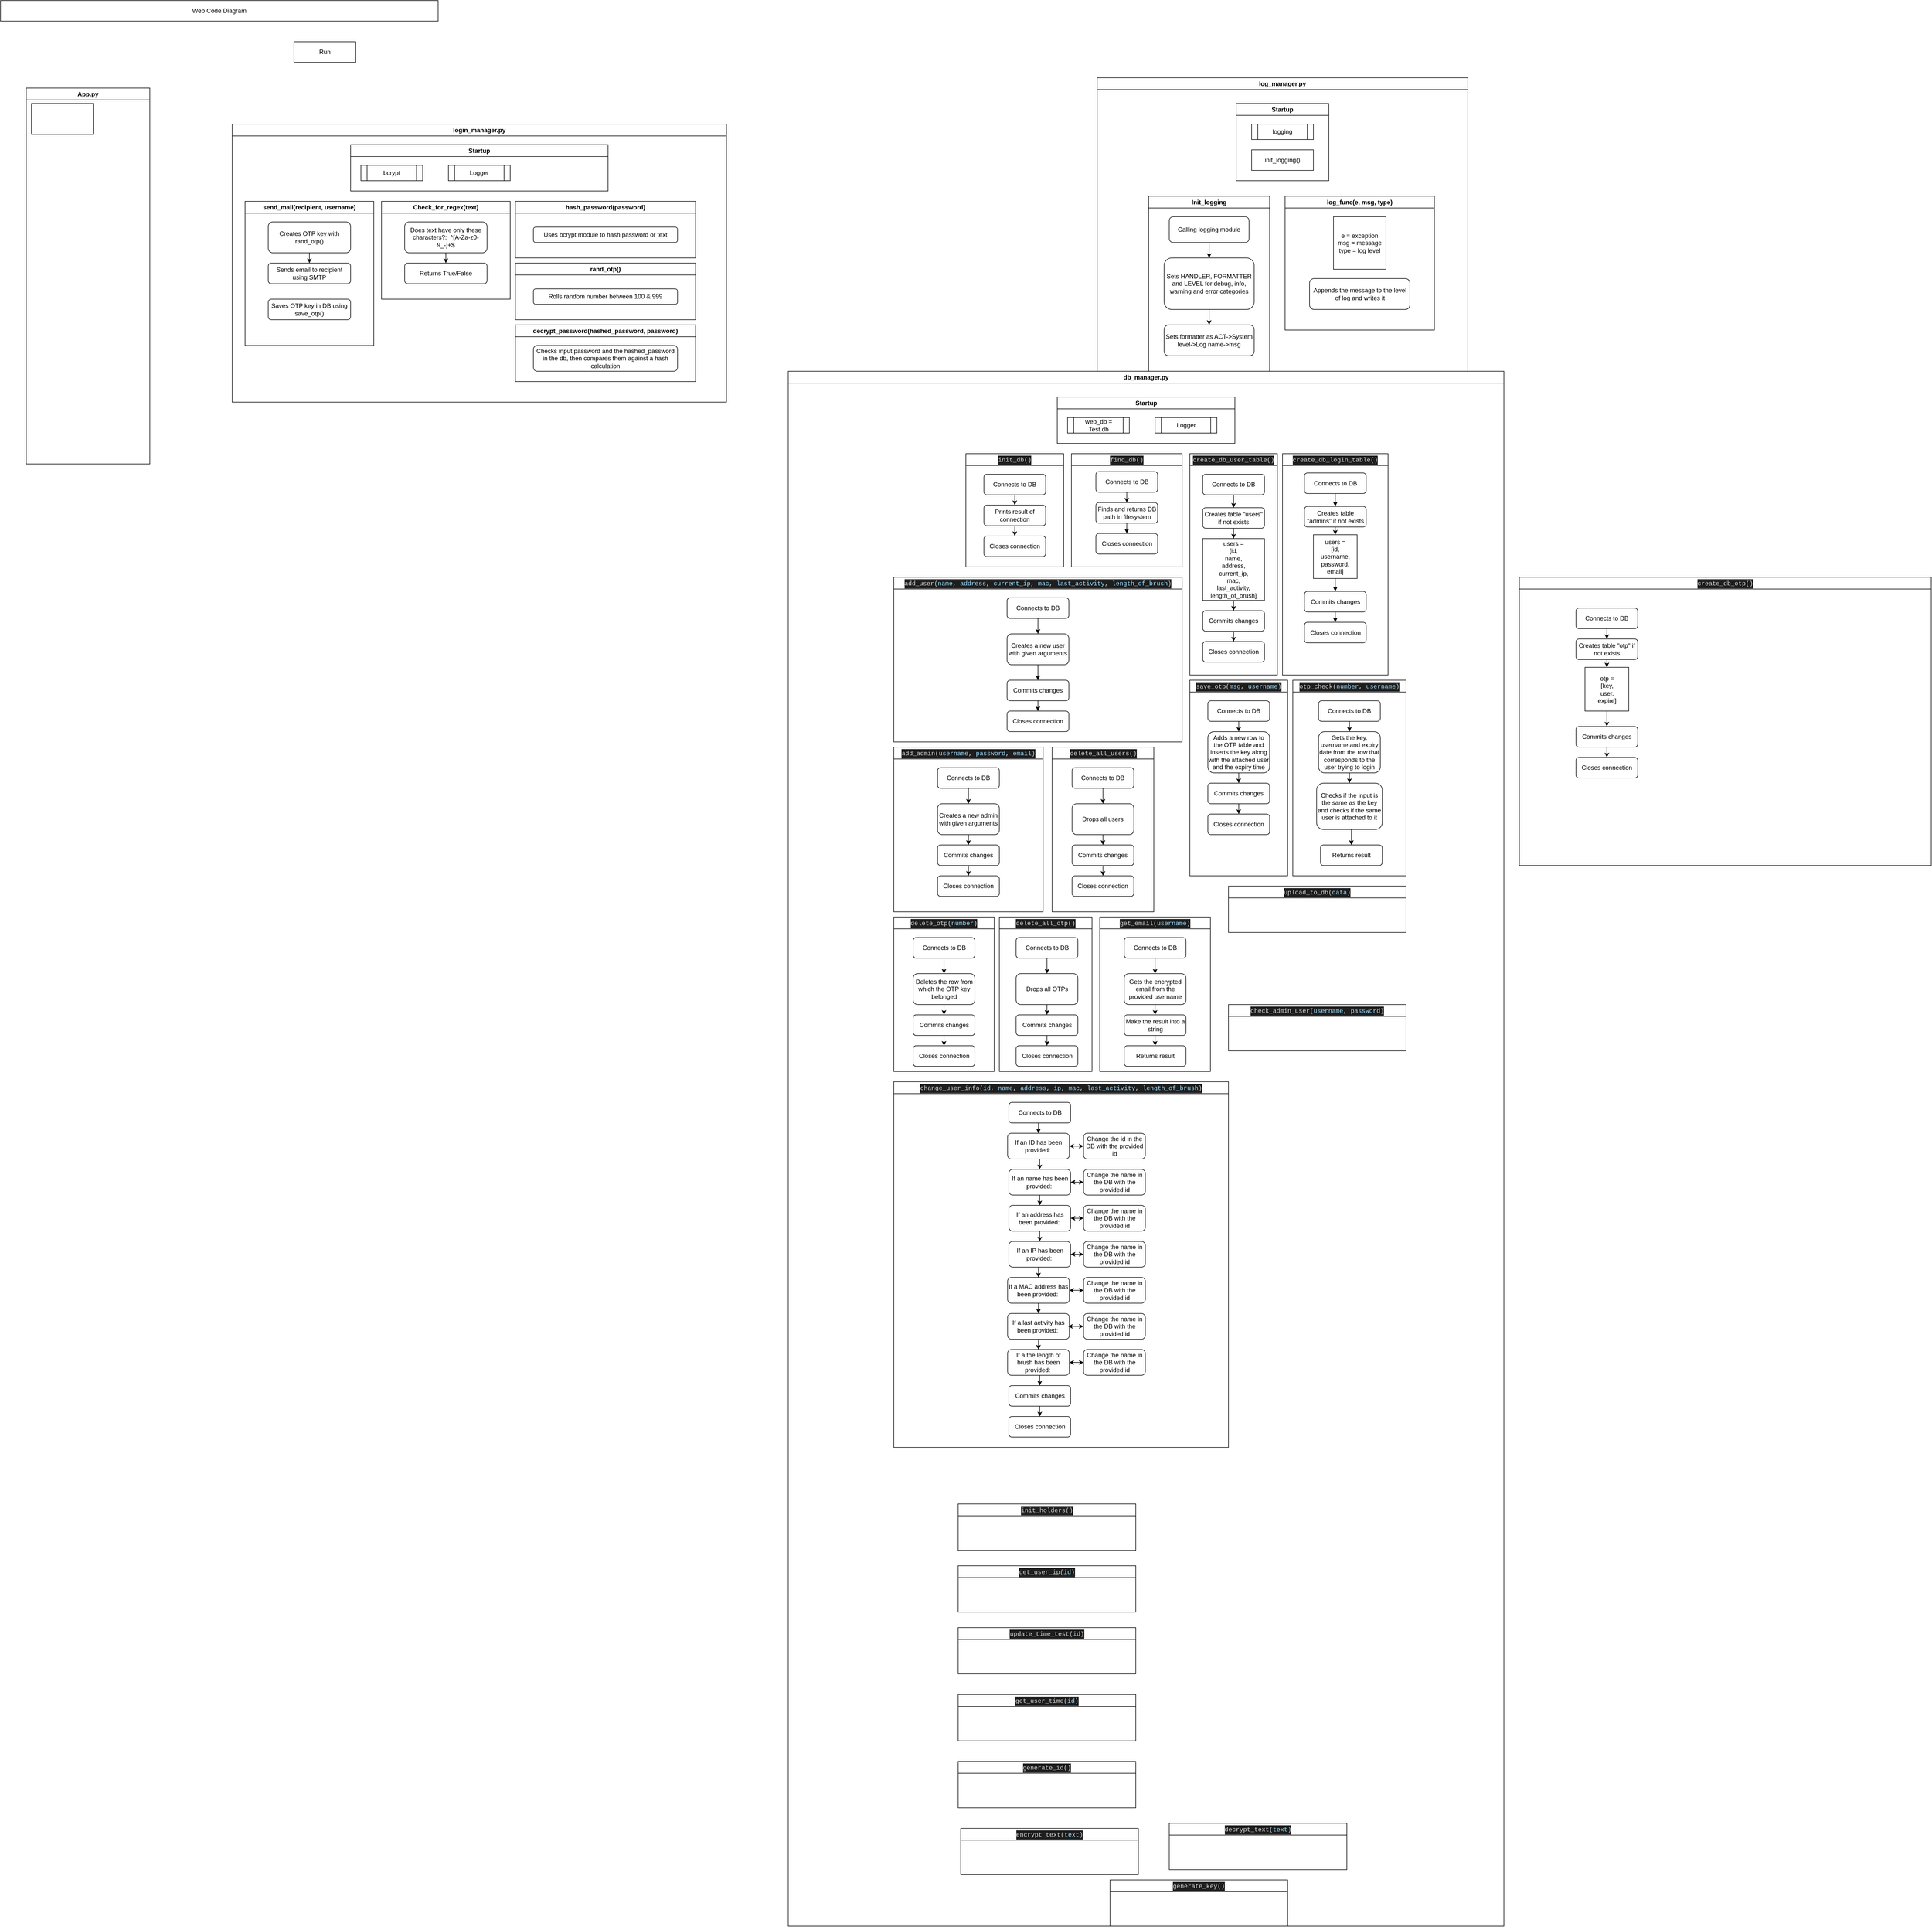 <mxfile version="22.1.2" type="device">
  <diagram name="Page-1" id="QE8vZVnPBZV8oYVL76SA">
    <mxGraphModel dx="1562" dy="975" grid="1" gridSize="10" guides="1" tooltips="1" connect="1" arrows="1" fold="1" page="1" pageScale="1" pageWidth="850" pageHeight="1100" math="0" shadow="0">
      <root>
        <mxCell id="0" />
        <mxCell id="1" parent="0" />
        <mxCell id="vFeUDvUmldkNWTVdKpO3-1" value="Web Code Diagram" style="rounded=0;whiteSpace=wrap;html=1;" parent="1" vertex="1">
          <mxGeometry width="850" height="40" as="geometry" />
        </mxCell>
        <mxCell id="vFeUDvUmldkNWTVdKpO3-3" value="Run" style="rounded=0;whiteSpace=wrap;html=1;" parent="1" vertex="1">
          <mxGeometry x="570" y="80" width="120" height="40" as="geometry" />
        </mxCell>
        <mxCell id="vFeUDvUmldkNWTVdKpO3-5" value="App.py" style="swimlane;whiteSpace=wrap;html=1;startSize=23;" parent="1" vertex="1">
          <mxGeometry x="50" y="170" width="240" height="730" as="geometry" />
        </mxCell>
        <mxCell id="vFeUDvUmldkNWTVdKpO3-9" value="" style="rounded=0;whiteSpace=wrap;html=1;" parent="vFeUDvUmldkNWTVdKpO3-5" vertex="1">
          <mxGeometry x="10" y="30" width="120" height="60" as="geometry" />
        </mxCell>
        <mxCell id="vFeUDvUmldkNWTVdKpO3-6" value="log_manager.py" style="swimlane;whiteSpace=wrap;html=1;startSize=23;" parent="1" vertex="1">
          <mxGeometry x="2130" y="150" width="720" height="585" as="geometry" />
        </mxCell>
        <mxCell id="vFeUDvUmldkNWTVdKpO3-115" value="Startup" style="swimlane;whiteSpace=wrap;html=1;" parent="vFeUDvUmldkNWTVdKpO3-6" vertex="1">
          <mxGeometry x="270" y="50" width="180" height="150" as="geometry" />
        </mxCell>
        <mxCell id="vFeUDvUmldkNWTVdKpO3-117" value="logging" style="shape=process;whiteSpace=wrap;html=1;backgroundOutline=1;" parent="vFeUDvUmldkNWTVdKpO3-115" vertex="1">
          <mxGeometry x="30" y="40" width="120" height="30" as="geometry" />
        </mxCell>
        <mxCell id="vFeUDvUmldkNWTVdKpO3-120" value="init_logging()" style="rounded=0;whiteSpace=wrap;html=1;" parent="vFeUDvUmldkNWTVdKpO3-115" vertex="1">
          <mxGeometry x="30" y="90" width="120" height="40" as="geometry" />
        </mxCell>
        <mxCell id="vFeUDvUmldkNWTVdKpO3-121" value="Init_logging" style="swimlane;whiteSpace=wrap;html=1;" parent="vFeUDvUmldkNWTVdKpO3-6" vertex="1">
          <mxGeometry x="100" y="230" width="235" height="340" as="geometry" />
        </mxCell>
        <mxCell id="vFeUDvUmldkNWTVdKpO3-127" style="edgeStyle=orthogonalEdgeStyle;rounded=0;orthogonalLoop=1;jettySize=auto;html=1;exitX=0.5;exitY=1;exitDx=0;exitDy=0;entryX=0.5;entryY=0;entryDx=0;entryDy=0;" parent="vFeUDvUmldkNWTVdKpO3-121" source="vFeUDvUmldkNWTVdKpO3-124" target="vFeUDvUmldkNWTVdKpO3-125" edge="1">
          <mxGeometry relative="1" as="geometry" />
        </mxCell>
        <mxCell id="vFeUDvUmldkNWTVdKpO3-124" value="Calling logging module" style="rounded=1;whiteSpace=wrap;html=1;" parent="vFeUDvUmldkNWTVdKpO3-121" vertex="1">
          <mxGeometry x="40" y="40" width="155" height="50" as="geometry" />
        </mxCell>
        <mxCell id="vFeUDvUmldkNWTVdKpO3-128" style="edgeStyle=orthogonalEdgeStyle;rounded=0;orthogonalLoop=1;jettySize=auto;html=1;exitX=0.5;exitY=1;exitDx=0;exitDy=0;entryX=0.5;entryY=0;entryDx=0;entryDy=0;" parent="vFeUDvUmldkNWTVdKpO3-121" source="vFeUDvUmldkNWTVdKpO3-125" target="vFeUDvUmldkNWTVdKpO3-126" edge="1">
          <mxGeometry relative="1" as="geometry" />
        </mxCell>
        <mxCell id="vFeUDvUmldkNWTVdKpO3-125" value="Sets HANDLER, FORMATTER and LEVEL for debug, info, warning and error categories" style="rounded=1;whiteSpace=wrap;html=1;" parent="vFeUDvUmldkNWTVdKpO3-121" vertex="1">
          <mxGeometry x="30" y="120" width="175" height="100" as="geometry" />
        </mxCell>
        <mxCell id="vFeUDvUmldkNWTVdKpO3-126" value="Sets formatter as ACT-&amp;gt;System level-&amp;gt;Log name-&amp;gt;msg" style="rounded=1;whiteSpace=wrap;html=1;" parent="vFeUDvUmldkNWTVdKpO3-121" vertex="1">
          <mxGeometry x="30" y="250" width="175" height="60" as="geometry" />
        </mxCell>
        <mxCell id="vFeUDvUmldkNWTVdKpO3-129" value="log_func(e, msg, type)" style="swimlane;whiteSpace=wrap;html=1;" parent="vFeUDvUmldkNWTVdKpO3-6" vertex="1">
          <mxGeometry x="365" y="230" width="290" height="260" as="geometry" />
        </mxCell>
        <mxCell id="vFeUDvUmldkNWTVdKpO3-136" value="Appends the message to the level of log and writes it" style="rounded=1;whiteSpace=wrap;html=1;" parent="vFeUDvUmldkNWTVdKpO3-129" vertex="1">
          <mxGeometry x="47.5" y="160" width="195" height="60" as="geometry" />
        </mxCell>
        <mxCell id="vFeUDvUmldkNWTVdKpO3-137" value="e = exception&lt;br&gt;msg = message&lt;br&gt;type = log level" style="whiteSpace=wrap;html=1;aspect=fixed;" parent="vFeUDvUmldkNWTVdKpO3-129" vertex="1">
          <mxGeometry x="94" y="40" width="102" height="102" as="geometry" />
        </mxCell>
        <mxCell id="vFeUDvUmldkNWTVdKpO3-12" value="login_manager.py" style="swimlane;whiteSpace=wrap;html=1;startSize=23;" parent="1" vertex="1">
          <mxGeometry x="450" y="240" width="960" height="540" as="geometry" />
        </mxCell>
        <mxCell id="vFeUDvUmldkNWTVdKpO3-92" value="Check_for_regex(text)" style="swimlane;whiteSpace=wrap;html=1;" parent="vFeUDvUmldkNWTVdKpO3-12" vertex="1">
          <mxGeometry x="290" y="150" width="250" height="190" as="geometry" />
        </mxCell>
        <mxCell id="vFeUDvUmldkNWTVdKpO3-104" style="edgeStyle=orthogonalEdgeStyle;rounded=0;orthogonalLoop=1;jettySize=auto;html=1;exitX=0.5;exitY=1;exitDx=0;exitDy=0;entryX=0.5;entryY=0;entryDx=0;entryDy=0;" parent="vFeUDvUmldkNWTVdKpO3-92" source="vFeUDvUmldkNWTVdKpO3-80" target="vFeUDvUmldkNWTVdKpO3-103" edge="1">
          <mxGeometry relative="1" as="geometry" />
        </mxCell>
        <mxCell id="vFeUDvUmldkNWTVdKpO3-80" value="Does text have only these characters?:&amp;nbsp; ^[A-Za-z0-9_-]+$" style="rounded=1;whiteSpace=wrap;html=1;" parent="vFeUDvUmldkNWTVdKpO3-92" vertex="1">
          <mxGeometry x="45" y="40" width="160" height="60" as="geometry" />
        </mxCell>
        <mxCell id="vFeUDvUmldkNWTVdKpO3-91" style="edgeStyle=orthogonalEdgeStyle;rounded=0;orthogonalLoop=1;jettySize=auto;html=1;exitX=0.5;exitY=1;exitDx=0;exitDy=0;" parent="vFeUDvUmldkNWTVdKpO3-92" edge="1">
          <mxGeometry relative="1" as="geometry">
            <mxPoint x="82.5" y="160" as="sourcePoint" />
            <mxPoint x="82.5" y="160" as="targetPoint" />
          </mxGeometry>
        </mxCell>
        <mxCell id="vFeUDvUmldkNWTVdKpO3-103" value="Returns True/False" style="rounded=1;whiteSpace=wrap;html=1;" parent="vFeUDvUmldkNWTVdKpO3-92" vertex="1">
          <mxGeometry x="45" y="120" width="160" height="40" as="geometry" />
        </mxCell>
        <mxCell id="vFeUDvUmldkNWTVdKpO3-97" value="Startup" style="swimlane;whiteSpace=wrap;html=1;" parent="vFeUDvUmldkNWTVdKpO3-12" vertex="1">
          <mxGeometry x="230" y="40" width="500" height="90" as="geometry" />
        </mxCell>
        <mxCell id="vFeUDvUmldkNWTVdKpO3-28" value="bcrypt" style="shape=process;whiteSpace=wrap;html=1;backgroundOutline=1;" parent="vFeUDvUmldkNWTVdKpO3-97" vertex="1">
          <mxGeometry x="20" y="40" width="120" height="30" as="geometry" />
        </mxCell>
        <mxCell id="vFeUDvUmldkNWTVdKpO3-27" value="Logger" style="shape=process;whiteSpace=wrap;html=1;backgroundOutline=1;" parent="vFeUDvUmldkNWTVdKpO3-97" vertex="1">
          <mxGeometry x="190" y="40" width="120" height="30" as="geometry" />
        </mxCell>
        <mxCell id="vFeUDvUmldkNWTVdKpO3-98" value="hash_password(password)" style="swimlane;whiteSpace=wrap;html=1;" parent="vFeUDvUmldkNWTVdKpO3-12" vertex="1">
          <mxGeometry x="550" y="150" width="350" height="110" as="geometry" />
        </mxCell>
        <mxCell id="vFeUDvUmldkNWTVdKpO3-72" value="Uses bcrypt module to hash password or text" style="rounded=1;whiteSpace=wrap;html=1;" parent="vFeUDvUmldkNWTVdKpO3-98" vertex="1">
          <mxGeometry x="35" y="50" width="280" height="30" as="geometry" />
        </mxCell>
        <mxCell id="vFeUDvUmldkNWTVdKpO3-105" value="send_mail(recipient, username)" style="swimlane;whiteSpace=wrap;html=1;" parent="vFeUDvUmldkNWTVdKpO3-12" vertex="1">
          <mxGeometry x="25" y="150" width="250" height="280" as="geometry" />
        </mxCell>
        <mxCell id="vFeUDvUmldkNWTVdKpO3-106" style="edgeStyle=orthogonalEdgeStyle;rounded=0;orthogonalLoop=1;jettySize=auto;html=1;exitX=0.5;exitY=1;exitDx=0;exitDy=0;entryX=0.5;entryY=0;entryDx=0;entryDy=0;" parent="vFeUDvUmldkNWTVdKpO3-105" source="vFeUDvUmldkNWTVdKpO3-107" target="vFeUDvUmldkNWTVdKpO3-109" edge="1">
          <mxGeometry relative="1" as="geometry" />
        </mxCell>
        <mxCell id="vFeUDvUmldkNWTVdKpO3-107" value="Creates OTP key with rand_otp()" style="rounded=1;whiteSpace=wrap;html=1;" parent="vFeUDvUmldkNWTVdKpO3-105" vertex="1">
          <mxGeometry x="45" y="40" width="160" height="60" as="geometry" />
        </mxCell>
        <mxCell id="vFeUDvUmldkNWTVdKpO3-108" style="edgeStyle=orthogonalEdgeStyle;rounded=0;orthogonalLoop=1;jettySize=auto;html=1;exitX=0.5;exitY=1;exitDx=0;exitDy=0;" parent="vFeUDvUmldkNWTVdKpO3-105" edge="1">
          <mxGeometry relative="1" as="geometry">
            <mxPoint x="82.5" y="160" as="sourcePoint" />
            <mxPoint x="82.5" y="160" as="targetPoint" />
          </mxGeometry>
        </mxCell>
        <mxCell id="vFeUDvUmldkNWTVdKpO3-109" value="Sends email to recipient using SMTP" style="rounded=1;whiteSpace=wrap;html=1;" parent="vFeUDvUmldkNWTVdKpO3-105" vertex="1">
          <mxGeometry x="45" y="120" width="160" height="40" as="geometry" />
        </mxCell>
        <mxCell id="vFeUDvUmldkNWTVdKpO3-110" value="Saves OTP key in DB using save_otp()" style="rounded=1;whiteSpace=wrap;html=1;" parent="vFeUDvUmldkNWTVdKpO3-105" vertex="1">
          <mxGeometry x="45" y="190" width="160" height="40" as="geometry" />
        </mxCell>
        <mxCell id="vFeUDvUmldkNWTVdKpO3-111" value="rand_otp()" style="swimlane;whiteSpace=wrap;html=1;" parent="vFeUDvUmldkNWTVdKpO3-12" vertex="1">
          <mxGeometry x="550" y="270" width="350" height="110" as="geometry" />
        </mxCell>
        <mxCell id="vFeUDvUmldkNWTVdKpO3-112" value="Rolls random number between 100 &amp;amp; 999" style="rounded=1;whiteSpace=wrap;html=1;" parent="vFeUDvUmldkNWTVdKpO3-111" vertex="1">
          <mxGeometry x="35" y="50" width="280" height="30" as="geometry" />
        </mxCell>
        <mxCell id="vFeUDvUmldkNWTVdKpO3-113" value="decrypt_password(hashed_password, password)" style="swimlane;whiteSpace=wrap;html=1;" parent="vFeUDvUmldkNWTVdKpO3-12" vertex="1">
          <mxGeometry x="550" y="390" width="350" height="110" as="geometry" />
        </mxCell>
        <mxCell id="vFeUDvUmldkNWTVdKpO3-114" value="Checks input password and the hashed_password in the db, then compares them against a hash calculation" style="rounded=1;whiteSpace=wrap;html=1;" parent="vFeUDvUmldkNWTVdKpO3-113" vertex="1">
          <mxGeometry x="35" y="40" width="280" height="50" as="geometry" />
        </mxCell>
        <mxCell id="vFeUDvUmldkNWTVdKpO3-14" value="db_manager.py" style="swimlane;whiteSpace=wrap;html=1;startSize=23;" parent="1" vertex="1">
          <mxGeometry x="1530" y="720" width="1390" height="3020" as="geometry" />
        </mxCell>
        <mxCell id="vFeUDvUmldkNWTVdKpO3-68" style="edgeStyle=orthogonalEdgeStyle;rounded=0;orthogonalLoop=1;jettySize=auto;html=1;exitX=0.5;exitY=1;exitDx=0;exitDy=0;entryX=0.5;entryY=0;entryDx=0;entryDy=0;" parent="vFeUDvUmldkNWTVdKpO3-14" target="vFeUDvUmldkNWTVdKpO3-65" edge="1">
          <mxGeometry relative="1" as="geometry">
            <mxPoint x="95" y="320" as="sourcePoint" />
          </mxGeometry>
        </mxCell>
        <mxCell id="vFeUDvUmldkNWTVdKpO3-69" style="edgeStyle=orthogonalEdgeStyle;rounded=0;orthogonalLoop=1;jettySize=auto;html=1;exitX=0.5;exitY=1;exitDx=0;exitDy=0;entryX=0.5;entryY=0;entryDx=0;entryDy=0;" parent="vFeUDvUmldkNWTVdKpO3-14" target="vFeUDvUmldkNWTVdKpO3-66" edge="1">
          <mxGeometry relative="1" as="geometry">
            <mxPoint x="95" y="380" as="sourcePoint" />
          </mxGeometry>
        </mxCell>
        <mxCell id="vFeUDvUmldkNWTVdKpO3-70" style="edgeStyle=orthogonalEdgeStyle;rounded=0;orthogonalLoop=1;jettySize=auto;html=1;exitX=0.5;exitY=1;exitDx=0;exitDy=0;entryX=0.5;entryY=0;entryDx=0;entryDy=0;" parent="vFeUDvUmldkNWTVdKpO3-14" target="vFeUDvUmldkNWTVdKpO3-67" edge="1">
          <mxGeometry relative="1" as="geometry">
            <mxPoint x="95" y="450" as="sourcePoint" />
          </mxGeometry>
        </mxCell>
        <mxCell id="vFeUDvUmldkNWTVdKpO3-138" value="Startup" style="swimlane;whiteSpace=wrap;html=1;" parent="vFeUDvUmldkNWTVdKpO3-14" vertex="1">
          <mxGeometry x="522.5" y="50" width="345" height="90" as="geometry" />
        </mxCell>
        <mxCell id="vFeUDvUmldkNWTVdKpO3-139" value="web_db = Test.db" style="shape=process;whiteSpace=wrap;html=1;backgroundOutline=1;" parent="vFeUDvUmldkNWTVdKpO3-138" vertex="1">
          <mxGeometry x="20" y="40" width="120" height="30" as="geometry" />
        </mxCell>
        <mxCell id="vFeUDvUmldkNWTVdKpO3-140" value="Logger" style="shape=process;whiteSpace=wrap;html=1;backgroundOutline=1;" parent="vFeUDvUmldkNWTVdKpO3-138" vertex="1">
          <mxGeometry x="190" y="40" width="120" height="30" as="geometry" />
        </mxCell>
        <mxCell id="vFeUDvUmldkNWTVdKpO3-148" value="&lt;div style=&quot;color: rgb(212, 212, 212); background-color: rgb(30, 30, 30); font-family: Menlo, Monaco, &amp;quot;Courier New&amp;quot;, monospace; font-weight: normal; line-height: 18px;&quot;&gt;&lt;div style=&quot;line-height: 18px;&quot;&gt;create_db_login_table()&lt;/div&gt;&lt;/div&gt;" style="swimlane;whiteSpace=wrap;html=1;" parent="vFeUDvUmldkNWTVdKpO3-14" vertex="1">
          <mxGeometry x="960" y="160" width="205" height="430" as="geometry" />
        </mxCell>
        <mxCell id="vFeUDvUmldkNWTVdKpO3-207" style="edgeStyle=orthogonalEdgeStyle;rounded=0;orthogonalLoop=1;jettySize=auto;html=1;exitX=0.5;exitY=1;exitDx=0;exitDy=0;entryX=0.5;entryY=0;entryDx=0;entryDy=0;" parent="vFeUDvUmldkNWTVdKpO3-148" source="vFeUDvUmldkNWTVdKpO3-202" target="vFeUDvUmldkNWTVdKpO3-204" edge="1">
          <mxGeometry relative="1" as="geometry" />
        </mxCell>
        <mxCell id="vFeUDvUmldkNWTVdKpO3-202" value="Connects to DB" style="rounded=1;whiteSpace=wrap;html=1;" parent="vFeUDvUmldkNWTVdKpO3-148" vertex="1">
          <mxGeometry x="42.5" y="37.5" width="120" height="40" as="geometry" />
        </mxCell>
        <mxCell id="vFeUDvUmldkNWTVdKpO3-203" value="Closes connection" style="rounded=1;whiteSpace=wrap;html=1;" parent="vFeUDvUmldkNWTVdKpO3-148" vertex="1">
          <mxGeometry x="42.5" y="327.5" width="120" height="40" as="geometry" />
        </mxCell>
        <mxCell id="vFeUDvUmldkNWTVdKpO3-208" style="edgeStyle=orthogonalEdgeStyle;rounded=0;orthogonalLoop=1;jettySize=auto;html=1;exitX=0.5;exitY=1;exitDx=0;exitDy=0;entryX=0.5;entryY=0;entryDx=0;entryDy=0;" parent="vFeUDvUmldkNWTVdKpO3-148" source="vFeUDvUmldkNWTVdKpO3-204" target="vFeUDvUmldkNWTVdKpO3-205" edge="1">
          <mxGeometry relative="1" as="geometry" />
        </mxCell>
        <mxCell id="vFeUDvUmldkNWTVdKpO3-204" value="Creates table &quot;admins&quot; if not exists" style="rounded=1;whiteSpace=wrap;html=1;" parent="vFeUDvUmldkNWTVdKpO3-148" vertex="1">
          <mxGeometry x="42.5" y="102.5" width="120" height="40" as="geometry" />
        </mxCell>
        <mxCell id="vFeUDvUmldkNWTVdKpO3-209" style="edgeStyle=orthogonalEdgeStyle;rounded=0;orthogonalLoop=1;jettySize=auto;html=1;exitX=0.5;exitY=1;exitDx=0;exitDy=0;entryX=0.5;entryY=0;entryDx=0;entryDy=0;" parent="vFeUDvUmldkNWTVdKpO3-148" source="vFeUDvUmldkNWTVdKpO3-205" target="vFeUDvUmldkNWTVdKpO3-206" edge="1">
          <mxGeometry relative="1" as="geometry" />
        </mxCell>
        <mxCell id="vFeUDvUmldkNWTVdKpO3-205" value="users = &lt;br&gt;[id, &lt;br&gt;username, &lt;br&gt;password, &lt;br&gt;email]" style="whiteSpace=wrap;html=1;aspect=fixed;" parent="vFeUDvUmldkNWTVdKpO3-148" vertex="1">
          <mxGeometry x="60" y="157.5" width="85" height="85" as="geometry" />
        </mxCell>
        <mxCell id="vFeUDvUmldkNWTVdKpO3-210" style="edgeStyle=orthogonalEdgeStyle;rounded=0;orthogonalLoop=1;jettySize=auto;html=1;exitX=0.5;exitY=1;exitDx=0;exitDy=0;entryX=0.5;entryY=0;entryDx=0;entryDy=0;" parent="vFeUDvUmldkNWTVdKpO3-148" source="vFeUDvUmldkNWTVdKpO3-206" target="vFeUDvUmldkNWTVdKpO3-203" edge="1">
          <mxGeometry relative="1" as="geometry" />
        </mxCell>
        <mxCell id="vFeUDvUmldkNWTVdKpO3-206" value="Commits changes" style="rounded=1;whiteSpace=wrap;html=1;" parent="vFeUDvUmldkNWTVdKpO3-148" vertex="1">
          <mxGeometry x="42.5" y="267.5" width="120" height="40" as="geometry" />
        </mxCell>
        <mxCell id="vFeUDvUmldkNWTVdKpO3-150" value="&lt;div style=&quot;color: rgb(212, 212, 212); background-color: rgb(30, 30, 30); font-family: Menlo, Monaco, &amp;quot;Courier New&amp;quot;, monospace; font-weight: normal; line-height: 18px;&quot;&gt;add_admin(&lt;span style=&quot;color: #9cdcfe;&quot;&gt;username&lt;/span&gt;, &lt;span style=&quot;color: #9cdcfe;&quot;&gt;password&lt;/span&gt;, &lt;span style=&quot;color: #9cdcfe;&quot;&gt;email&lt;/span&gt;)&lt;/div&gt;" style="swimlane;whiteSpace=wrap;html=1;" parent="vFeUDvUmldkNWTVdKpO3-14" vertex="1">
          <mxGeometry x="205" y="730" width="290" height="320" as="geometry" />
        </mxCell>
        <mxCell id="vFeUDvUmldkNWTVdKpO3-224" style="edgeStyle=orthogonalEdgeStyle;rounded=0;orthogonalLoop=1;jettySize=auto;html=1;exitX=0.5;exitY=1;exitDx=0;exitDy=0;entryX=0.5;entryY=0;entryDx=0;entryDy=0;" parent="vFeUDvUmldkNWTVdKpO3-150" source="vFeUDvUmldkNWTVdKpO3-220" target="vFeUDvUmldkNWTVdKpO3-223" edge="1">
          <mxGeometry relative="1" as="geometry" />
        </mxCell>
        <mxCell id="vFeUDvUmldkNWTVdKpO3-220" value="Connects to DB" style="rounded=1;whiteSpace=wrap;html=1;" parent="vFeUDvUmldkNWTVdKpO3-150" vertex="1">
          <mxGeometry x="85" y="40" width="120" height="40" as="geometry" />
        </mxCell>
        <mxCell id="vFeUDvUmldkNWTVdKpO3-221" value="Closes connection" style="rounded=1;whiteSpace=wrap;html=1;" parent="vFeUDvUmldkNWTVdKpO3-150" vertex="1">
          <mxGeometry x="85" y="250" width="120" height="40" as="geometry" />
        </mxCell>
        <mxCell id="vFeUDvUmldkNWTVdKpO3-226" style="edgeStyle=orthogonalEdgeStyle;rounded=0;orthogonalLoop=1;jettySize=auto;html=1;exitX=0.5;exitY=1;exitDx=0;exitDy=0;entryX=0.5;entryY=0;entryDx=0;entryDy=0;" parent="vFeUDvUmldkNWTVdKpO3-150" source="vFeUDvUmldkNWTVdKpO3-222" target="vFeUDvUmldkNWTVdKpO3-221" edge="1">
          <mxGeometry relative="1" as="geometry" />
        </mxCell>
        <mxCell id="vFeUDvUmldkNWTVdKpO3-222" value="Commits changes" style="rounded=1;whiteSpace=wrap;html=1;" parent="vFeUDvUmldkNWTVdKpO3-150" vertex="1">
          <mxGeometry x="85" y="190" width="120" height="40" as="geometry" />
        </mxCell>
        <mxCell id="vFeUDvUmldkNWTVdKpO3-225" style="edgeStyle=orthogonalEdgeStyle;rounded=0;orthogonalLoop=1;jettySize=auto;html=1;exitX=0.5;exitY=1;exitDx=0;exitDy=0;entryX=0.5;entryY=0;entryDx=0;entryDy=0;" parent="vFeUDvUmldkNWTVdKpO3-150" source="vFeUDvUmldkNWTVdKpO3-223" target="vFeUDvUmldkNWTVdKpO3-222" edge="1">
          <mxGeometry relative="1" as="geometry" />
        </mxCell>
        <mxCell id="vFeUDvUmldkNWTVdKpO3-223" value="Creates a new admin with given arguments" style="rounded=1;whiteSpace=wrap;html=1;" parent="vFeUDvUmldkNWTVdKpO3-150" vertex="1">
          <mxGeometry x="85" y="110" width="120" height="60" as="geometry" />
        </mxCell>
        <mxCell id="vFeUDvUmldkNWTVdKpO3-154" value="&lt;div style=&quot;color: rgb(212, 212, 212); background-color: rgb(30, 30, 30); font-family: Menlo, Monaco, &amp;quot;Courier New&amp;quot;, monospace; font-weight: normal; line-height: 18px;&quot;&gt;&lt;div style=&quot;line-height: 18px;&quot;&gt;&lt;div style=&quot;line-height: 18px;&quot;&gt;delete_otp(&lt;span style=&quot;color: #9cdcfe;&quot;&gt;number&lt;/span&gt;)&lt;/div&gt;&lt;/div&gt;&lt;/div&gt;" style="swimlane;whiteSpace=wrap;html=1;" parent="vFeUDvUmldkNWTVdKpO3-14" vertex="1">
          <mxGeometry x="205" y="1060" width="195" height="300" as="geometry" />
        </mxCell>
        <mxCell id="wHaB5puJgnIelVB_-INw-28" style="edgeStyle=orthogonalEdgeStyle;rounded=0;orthogonalLoop=1;jettySize=auto;html=1;exitX=0.5;exitY=1;exitDx=0;exitDy=0;entryX=0.5;entryY=0;entryDx=0;entryDy=0;" edge="1" parent="vFeUDvUmldkNWTVdKpO3-154" source="wHaB5puJgnIelVB_-INw-24" target="wHaB5puJgnIelVB_-INw-27">
          <mxGeometry relative="1" as="geometry" />
        </mxCell>
        <mxCell id="wHaB5puJgnIelVB_-INw-24" value="Connects to DB" style="rounded=1;whiteSpace=wrap;html=1;" vertex="1" parent="vFeUDvUmldkNWTVdKpO3-154">
          <mxGeometry x="37.5" y="40" width="120" height="40" as="geometry" />
        </mxCell>
        <mxCell id="wHaB5puJgnIelVB_-INw-25" value="Closes connection" style="rounded=1;whiteSpace=wrap;html=1;" vertex="1" parent="vFeUDvUmldkNWTVdKpO3-154">
          <mxGeometry x="37.5" y="250" width="120" height="40" as="geometry" />
        </mxCell>
        <mxCell id="wHaB5puJgnIelVB_-INw-30" style="edgeStyle=orthogonalEdgeStyle;rounded=0;orthogonalLoop=1;jettySize=auto;html=1;exitX=0.5;exitY=1;exitDx=0;exitDy=0;entryX=0.5;entryY=0;entryDx=0;entryDy=0;" edge="1" parent="vFeUDvUmldkNWTVdKpO3-154" source="wHaB5puJgnIelVB_-INw-26" target="wHaB5puJgnIelVB_-INw-25">
          <mxGeometry relative="1" as="geometry" />
        </mxCell>
        <mxCell id="wHaB5puJgnIelVB_-INw-26" value="Commits changes" style="rounded=1;whiteSpace=wrap;html=1;" vertex="1" parent="vFeUDvUmldkNWTVdKpO3-154">
          <mxGeometry x="37.5" y="190" width="120" height="40" as="geometry" />
        </mxCell>
        <mxCell id="wHaB5puJgnIelVB_-INw-29" style="edgeStyle=orthogonalEdgeStyle;rounded=0;orthogonalLoop=1;jettySize=auto;html=1;exitX=0.5;exitY=1;exitDx=0;exitDy=0;entryX=0.5;entryY=0;entryDx=0;entryDy=0;" edge="1" parent="vFeUDvUmldkNWTVdKpO3-154" source="wHaB5puJgnIelVB_-INw-27" target="wHaB5puJgnIelVB_-INw-26">
          <mxGeometry relative="1" as="geometry" />
        </mxCell>
        <mxCell id="wHaB5puJgnIelVB_-INw-27" value="Deletes the row from which the OTP key belonged" style="rounded=1;whiteSpace=wrap;html=1;" vertex="1" parent="vFeUDvUmldkNWTVdKpO3-154">
          <mxGeometry x="37.5" y="110" width="120" height="60" as="geometry" />
        </mxCell>
        <mxCell id="vFeUDvUmldkNWTVdKpO3-155" value="&lt;div style=&quot;color: rgb(212, 212, 212); background-color: rgb(30, 30, 30); font-family: Menlo, Monaco, &amp;quot;Courier New&amp;quot;, monospace; font-weight: normal; line-height: 18px;&quot;&gt;&lt;div style=&quot;line-height: 18px;&quot;&gt;&lt;div style=&quot;line-height: 18px;&quot;&gt;&lt;div style=&quot;line-height: 18px;&quot;&gt;delete_all_otp()&lt;/div&gt;&lt;/div&gt;&lt;/div&gt;&lt;/div&gt;" style="swimlane;whiteSpace=wrap;html=1;" parent="vFeUDvUmldkNWTVdKpO3-14" vertex="1">
          <mxGeometry x="410" y="1060" width="180" height="300" as="geometry" />
        </mxCell>
        <mxCell id="wHaB5puJgnIelVB_-INw-42" style="edgeStyle=orthogonalEdgeStyle;rounded=0;orthogonalLoop=1;jettySize=auto;html=1;exitX=0.5;exitY=1;exitDx=0;exitDy=0;entryX=0.5;entryY=0;entryDx=0;entryDy=0;" edge="1" parent="vFeUDvUmldkNWTVdKpO3-155" source="wHaB5puJgnIelVB_-INw-31" target="wHaB5puJgnIelVB_-INw-34">
          <mxGeometry relative="1" as="geometry" />
        </mxCell>
        <mxCell id="wHaB5puJgnIelVB_-INw-31" value="Connects to DB" style="rounded=1;whiteSpace=wrap;html=1;" vertex="1" parent="vFeUDvUmldkNWTVdKpO3-155">
          <mxGeometry x="32.5" y="40" width="120" height="40" as="geometry" />
        </mxCell>
        <mxCell id="wHaB5puJgnIelVB_-INw-32" value="Closes connection" style="rounded=1;whiteSpace=wrap;html=1;" vertex="1" parent="vFeUDvUmldkNWTVdKpO3-155">
          <mxGeometry x="32.5" y="250" width="120" height="40" as="geometry" />
        </mxCell>
        <mxCell id="wHaB5puJgnIelVB_-INw-44" style="edgeStyle=orthogonalEdgeStyle;rounded=0;orthogonalLoop=1;jettySize=auto;html=1;exitX=0.5;exitY=1;exitDx=0;exitDy=0;entryX=0.5;entryY=0;entryDx=0;entryDy=0;" edge="1" parent="vFeUDvUmldkNWTVdKpO3-155" source="wHaB5puJgnIelVB_-INw-33" target="wHaB5puJgnIelVB_-INw-32">
          <mxGeometry relative="1" as="geometry" />
        </mxCell>
        <mxCell id="wHaB5puJgnIelVB_-INw-33" value="Commits changes" style="rounded=1;whiteSpace=wrap;html=1;" vertex="1" parent="vFeUDvUmldkNWTVdKpO3-155">
          <mxGeometry x="32.5" y="190" width="120" height="40" as="geometry" />
        </mxCell>
        <mxCell id="wHaB5puJgnIelVB_-INw-43" style="edgeStyle=orthogonalEdgeStyle;rounded=0;orthogonalLoop=1;jettySize=auto;html=1;exitX=0.5;exitY=1;exitDx=0;exitDy=0;entryX=0.5;entryY=0;entryDx=0;entryDy=0;" edge="1" parent="vFeUDvUmldkNWTVdKpO3-155" source="wHaB5puJgnIelVB_-INw-34" target="wHaB5puJgnIelVB_-INw-33">
          <mxGeometry relative="1" as="geometry" />
        </mxCell>
        <mxCell id="wHaB5puJgnIelVB_-INw-34" value="Drops all OTPs" style="rounded=1;whiteSpace=wrap;html=1;" vertex="1" parent="vFeUDvUmldkNWTVdKpO3-155">
          <mxGeometry x="32.5" y="110" width="120" height="60" as="geometry" />
        </mxCell>
        <mxCell id="vFeUDvUmldkNWTVdKpO3-168" value="&lt;div style=&quot;color: rgb(212, 212, 212); background-color: rgb(30, 30, 30); font-family: Menlo, Monaco, &amp;quot;Courier New&amp;quot;, monospace; font-weight: normal; line-height: 18px;&quot;&gt;&lt;div style=&quot;line-height: 18px;&quot;&gt;delete_all_users()&lt;/div&gt;&lt;/div&gt;" style="swimlane;whiteSpace=wrap;html=1;" parent="vFeUDvUmldkNWTVdKpO3-14" vertex="1">
          <mxGeometry x="512.5" y="730" width="197.5" height="320" as="geometry" />
        </mxCell>
        <mxCell id="wHaB5puJgnIelVB_-INw-21" style="edgeStyle=orthogonalEdgeStyle;rounded=0;orthogonalLoop=1;jettySize=auto;html=1;exitX=0.5;exitY=1;exitDx=0;exitDy=0;" edge="1" parent="vFeUDvUmldkNWTVdKpO3-168" source="wHaB5puJgnIelVB_-INw-17" target="wHaB5puJgnIelVB_-INw-20">
          <mxGeometry relative="1" as="geometry" />
        </mxCell>
        <mxCell id="wHaB5puJgnIelVB_-INw-17" value="Connects to DB" style="rounded=1;whiteSpace=wrap;html=1;" vertex="1" parent="vFeUDvUmldkNWTVdKpO3-168">
          <mxGeometry x="38.75" y="40" width="120" height="40" as="geometry" />
        </mxCell>
        <mxCell id="wHaB5puJgnIelVB_-INw-18" value="Closes connection" style="rounded=1;whiteSpace=wrap;html=1;" vertex="1" parent="vFeUDvUmldkNWTVdKpO3-168">
          <mxGeometry x="38.75" y="250" width="120" height="40" as="geometry" />
        </mxCell>
        <mxCell id="wHaB5puJgnIelVB_-INw-23" style="edgeStyle=orthogonalEdgeStyle;rounded=0;orthogonalLoop=1;jettySize=auto;html=1;exitX=0.5;exitY=1;exitDx=0;exitDy=0;entryX=0.5;entryY=0;entryDx=0;entryDy=0;" edge="1" parent="vFeUDvUmldkNWTVdKpO3-168" source="wHaB5puJgnIelVB_-INw-19" target="wHaB5puJgnIelVB_-INw-18">
          <mxGeometry relative="1" as="geometry" />
        </mxCell>
        <mxCell id="wHaB5puJgnIelVB_-INw-19" value="Commits changes" style="rounded=1;whiteSpace=wrap;html=1;" vertex="1" parent="vFeUDvUmldkNWTVdKpO3-168">
          <mxGeometry x="38.75" y="190" width="120" height="40" as="geometry" />
        </mxCell>
        <mxCell id="wHaB5puJgnIelVB_-INw-22" style="edgeStyle=orthogonalEdgeStyle;rounded=0;orthogonalLoop=1;jettySize=auto;html=1;exitX=0.5;exitY=1;exitDx=0;exitDy=0;entryX=0.5;entryY=0;entryDx=0;entryDy=0;" edge="1" parent="vFeUDvUmldkNWTVdKpO3-168" source="wHaB5puJgnIelVB_-INw-20" target="wHaB5puJgnIelVB_-INw-19">
          <mxGeometry relative="1" as="geometry" />
        </mxCell>
        <mxCell id="wHaB5puJgnIelVB_-INw-20" value="Drops all users" style="rounded=1;whiteSpace=wrap;html=1;" vertex="1" parent="vFeUDvUmldkNWTVdKpO3-168">
          <mxGeometry x="38.75" y="110" width="120" height="60" as="geometry" />
        </mxCell>
        <mxCell id="vFeUDvUmldkNWTVdKpO3-170" value="&lt;div style=&quot;color: rgb(212, 212, 212); background-color: rgb(30, 30, 30); font-family: Menlo, Monaco, &amp;quot;Courier New&amp;quot;, monospace; font-weight: normal; line-height: 18px;&quot;&gt;&lt;div style=&quot;line-height: 18px;&quot;&gt;&lt;div style=&quot;line-height: 18px;&quot;&gt;&lt;div style=&quot;line-height: 18px;&quot;&gt;get_email(&lt;span style=&quot;color: #9cdcfe;&quot;&gt;username&lt;/span&gt;)&lt;/div&gt;&lt;/div&gt;&lt;/div&gt;&lt;/div&gt;" style="swimlane;whiteSpace=wrap;html=1;" parent="vFeUDvUmldkNWTVdKpO3-14" vertex="1">
          <mxGeometry x="605" y="1060" width="215" height="300" as="geometry" />
        </mxCell>
        <mxCell id="wHaB5puJgnIelVB_-INw-39" style="edgeStyle=orthogonalEdgeStyle;rounded=0;orthogonalLoop=1;jettySize=auto;html=1;exitX=0.5;exitY=1;exitDx=0;exitDy=0;entryX=0.5;entryY=0;entryDx=0;entryDy=0;" edge="1" parent="vFeUDvUmldkNWTVdKpO3-170" source="wHaB5puJgnIelVB_-INw-35" target="wHaB5puJgnIelVB_-INw-38">
          <mxGeometry relative="1" as="geometry" />
        </mxCell>
        <mxCell id="wHaB5puJgnIelVB_-INw-35" value="Connects to DB" style="rounded=1;whiteSpace=wrap;html=1;" vertex="1" parent="vFeUDvUmldkNWTVdKpO3-170">
          <mxGeometry x="47.5" y="40" width="120" height="40" as="geometry" />
        </mxCell>
        <mxCell id="wHaB5puJgnIelVB_-INw-36" value="Returns result" style="rounded=1;whiteSpace=wrap;html=1;" vertex="1" parent="vFeUDvUmldkNWTVdKpO3-170">
          <mxGeometry x="47.5" y="250" width="120" height="40" as="geometry" />
        </mxCell>
        <mxCell id="wHaB5puJgnIelVB_-INw-41" style="edgeStyle=orthogonalEdgeStyle;rounded=0;orthogonalLoop=1;jettySize=auto;html=1;exitX=0.5;exitY=1;exitDx=0;exitDy=0;entryX=0.5;entryY=0;entryDx=0;entryDy=0;" edge="1" parent="vFeUDvUmldkNWTVdKpO3-170" source="wHaB5puJgnIelVB_-INw-37" target="wHaB5puJgnIelVB_-INw-36">
          <mxGeometry relative="1" as="geometry" />
        </mxCell>
        <mxCell id="wHaB5puJgnIelVB_-INw-37" value="Make the result into a string" style="rounded=1;whiteSpace=wrap;html=1;" vertex="1" parent="vFeUDvUmldkNWTVdKpO3-170">
          <mxGeometry x="47.5" y="190" width="120" height="40" as="geometry" />
        </mxCell>
        <mxCell id="wHaB5puJgnIelVB_-INw-40" style="edgeStyle=orthogonalEdgeStyle;rounded=0;orthogonalLoop=1;jettySize=auto;html=1;exitX=0.5;exitY=1;exitDx=0;exitDy=0;entryX=0.5;entryY=0;entryDx=0;entryDy=0;" edge="1" parent="vFeUDvUmldkNWTVdKpO3-170" source="wHaB5puJgnIelVB_-INw-38" target="wHaB5puJgnIelVB_-INw-37">
          <mxGeometry relative="1" as="geometry" />
        </mxCell>
        <mxCell id="wHaB5puJgnIelVB_-INw-38" value="Gets the encrypted email from the provided username" style="rounded=1;whiteSpace=wrap;html=1;" vertex="1" parent="vFeUDvUmldkNWTVdKpO3-170">
          <mxGeometry x="47.5" y="110" width="120" height="60" as="geometry" />
        </mxCell>
        <mxCell id="vFeUDvUmldkNWTVdKpO3-171" value="&lt;div style=&quot;color: rgb(212, 212, 212); background-color: rgb(30, 30, 30); font-family: Menlo, Monaco, &amp;quot;Courier New&amp;quot;, monospace; font-weight: normal; line-height: 18px;&quot;&gt;&lt;div style=&quot;line-height: 18px;&quot;&gt;&lt;div style=&quot;line-height: 18px;&quot;&gt;change_user_info(&lt;span style=&quot;color: #9cdcfe;&quot;&gt;id&lt;/span&gt;, &lt;span style=&quot;color: #9cdcfe;&quot;&gt;name&lt;/span&gt;,&amp;nbsp;&lt;span style=&quot;color: #9cdcfe;&quot;&gt;address&lt;/span&gt;, &lt;span style=&quot;color: #9cdcfe;&quot;&gt;ip&lt;/span&gt;, &lt;span style=&quot;color: #9cdcfe;&quot;&gt;mac&lt;/span&gt;, &lt;span style=&quot;color: #9cdcfe;&quot;&gt;last_activity&lt;/span&gt;, &lt;span style=&quot;color: #9cdcfe;&quot;&gt;length_of_brush&lt;/span&gt;)&lt;/div&gt;&lt;/div&gt;&lt;/div&gt;" style="swimlane;whiteSpace=wrap;html=1;" parent="vFeUDvUmldkNWTVdKpO3-14" vertex="1">
          <mxGeometry x="205" y="1380" width="650" height="710" as="geometry" />
        </mxCell>
        <mxCell id="wHaB5puJgnIelVB_-INw-83" style="edgeStyle=orthogonalEdgeStyle;rounded=0;orthogonalLoop=1;jettySize=auto;html=1;exitX=0.5;exitY=1;exitDx=0;exitDy=0;entryX=0.5;entryY=0;entryDx=0;entryDy=0;" edge="1" parent="vFeUDvUmldkNWTVdKpO3-171" source="wHaB5puJgnIelVB_-INw-46" target="wHaB5puJgnIelVB_-INw-48">
          <mxGeometry relative="1" as="geometry" />
        </mxCell>
        <mxCell id="wHaB5puJgnIelVB_-INw-46" value="Connects to DB" style="rounded=1;whiteSpace=wrap;html=1;" vertex="1" parent="vFeUDvUmldkNWTVdKpO3-171">
          <mxGeometry x="223.5" y="40" width="120" height="40" as="geometry" />
        </mxCell>
        <mxCell id="wHaB5puJgnIelVB_-INw-51" style="edgeStyle=orthogonalEdgeStyle;rounded=0;orthogonalLoop=1;jettySize=auto;html=1;exitX=1;exitY=0.5;exitDx=0;exitDy=0;entryX=0;entryY=0.5;entryDx=0;entryDy=0;" edge="1" parent="vFeUDvUmldkNWTVdKpO3-171" source="wHaB5puJgnIelVB_-INw-48" target="wHaB5puJgnIelVB_-INw-50">
          <mxGeometry relative="1" as="geometry" />
        </mxCell>
        <mxCell id="wHaB5puJgnIelVB_-INw-84" style="edgeStyle=orthogonalEdgeStyle;rounded=0;orthogonalLoop=1;jettySize=auto;html=1;exitX=0.5;exitY=1;exitDx=0;exitDy=0;entryX=0.5;entryY=0;entryDx=0;entryDy=0;" edge="1" parent="vFeUDvUmldkNWTVdKpO3-171" source="wHaB5puJgnIelVB_-INw-48" target="wHaB5puJgnIelVB_-INw-53">
          <mxGeometry relative="1" as="geometry" />
        </mxCell>
        <mxCell id="wHaB5puJgnIelVB_-INw-48" value="If an ID has been provided:&amp;nbsp;" style="rounded=1;whiteSpace=wrap;html=1;" vertex="1" parent="vFeUDvUmldkNWTVdKpO3-171">
          <mxGeometry x="221" y="100" width="120" height="50" as="geometry" />
        </mxCell>
        <mxCell id="wHaB5puJgnIelVB_-INw-52" style="edgeStyle=orthogonalEdgeStyle;rounded=0;orthogonalLoop=1;jettySize=auto;html=1;exitX=0;exitY=0.5;exitDx=0;exitDy=0;entryX=1;entryY=0.5;entryDx=0;entryDy=0;" edge="1" parent="vFeUDvUmldkNWTVdKpO3-171" source="wHaB5puJgnIelVB_-INw-50" target="wHaB5puJgnIelVB_-INw-48">
          <mxGeometry relative="1" as="geometry" />
        </mxCell>
        <mxCell id="wHaB5puJgnIelVB_-INw-50" value="Change the id in the DB with the provided id" style="rounded=1;whiteSpace=wrap;html=1;" vertex="1" parent="vFeUDvUmldkNWTVdKpO3-171">
          <mxGeometry x="368.5" y="100" width="120" height="50" as="geometry" />
        </mxCell>
        <mxCell id="wHaB5puJgnIelVB_-INw-69" style="edgeStyle=orthogonalEdgeStyle;rounded=0;orthogonalLoop=1;jettySize=auto;html=1;exitX=1;exitY=0.5;exitDx=0;exitDy=0;entryX=0;entryY=0.5;entryDx=0;entryDy=0;" edge="1" parent="vFeUDvUmldkNWTVdKpO3-171" source="wHaB5puJgnIelVB_-INw-53" target="wHaB5puJgnIelVB_-INw-59">
          <mxGeometry relative="1" as="geometry" />
        </mxCell>
        <mxCell id="wHaB5puJgnIelVB_-INw-85" style="edgeStyle=orthogonalEdgeStyle;rounded=0;orthogonalLoop=1;jettySize=auto;html=1;exitX=0.5;exitY=1;exitDx=0;exitDy=0;entryX=0.5;entryY=0;entryDx=0;entryDy=0;" edge="1" parent="vFeUDvUmldkNWTVdKpO3-171" source="wHaB5puJgnIelVB_-INw-53" target="wHaB5puJgnIelVB_-INw-55">
          <mxGeometry relative="1" as="geometry" />
        </mxCell>
        <mxCell id="wHaB5puJgnIelVB_-INw-53" value="If an name has been provided:&amp;nbsp;" style="rounded=1;whiteSpace=wrap;html=1;" vertex="1" parent="vFeUDvUmldkNWTVdKpO3-171">
          <mxGeometry x="223.5" y="170" width="120" height="50" as="geometry" />
        </mxCell>
        <mxCell id="wHaB5puJgnIelVB_-INw-70" style="edgeStyle=orthogonalEdgeStyle;rounded=0;orthogonalLoop=1;jettySize=auto;html=1;exitX=1;exitY=0.5;exitDx=0;exitDy=0;entryX=0;entryY=0.5;entryDx=0;entryDy=0;" edge="1" parent="vFeUDvUmldkNWTVdKpO3-171" source="wHaB5puJgnIelVB_-INw-55" target="wHaB5puJgnIelVB_-INw-62">
          <mxGeometry relative="1" as="geometry" />
        </mxCell>
        <mxCell id="wHaB5puJgnIelVB_-INw-86" style="edgeStyle=orthogonalEdgeStyle;rounded=0;orthogonalLoop=1;jettySize=auto;html=1;exitX=0.5;exitY=1;exitDx=0;exitDy=0;entryX=0.5;entryY=0;entryDx=0;entryDy=0;" edge="1" parent="vFeUDvUmldkNWTVdKpO3-171" source="wHaB5puJgnIelVB_-INw-55" target="wHaB5puJgnIelVB_-INw-56">
          <mxGeometry relative="1" as="geometry" />
        </mxCell>
        <mxCell id="wHaB5puJgnIelVB_-INw-55" value="If an address has been provided:&amp;nbsp;" style="rounded=1;whiteSpace=wrap;html=1;" vertex="1" parent="vFeUDvUmldkNWTVdKpO3-171">
          <mxGeometry x="223.5" y="240" width="120" height="50" as="geometry" />
        </mxCell>
        <mxCell id="wHaB5puJgnIelVB_-INw-71" style="edgeStyle=orthogonalEdgeStyle;rounded=0;orthogonalLoop=1;jettySize=auto;html=1;exitX=1;exitY=0.5;exitDx=0;exitDy=0;entryX=0;entryY=0.5;entryDx=0;entryDy=0;" edge="1" parent="vFeUDvUmldkNWTVdKpO3-171" source="wHaB5puJgnIelVB_-INw-56" target="wHaB5puJgnIelVB_-INw-63">
          <mxGeometry relative="1" as="geometry" />
        </mxCell>
        <mxCell id="wHaB5puJgnIelVB_-INw-87" style="edgeStyle=orthogonalEdgeStyle;rounded=0;orthogonalLoop=1;jettySize=auto;html=1;exitX=0.5;exitY=1;exitDx=0;exitDy=0;entryX=0.5;entryY=0;entryDx=0;entryDy=0;" edge="1" parent="vFeUDvUmldkNWTVdKpO3-171" source="wHaB5puJgnIelVB_-INw-56" target="wHaB5puJgnIelVB_-INw-57">
          <mxGeometry relative="1" as="geometry" />
        </mxCell>
        <mxCell id="wHaB5puJgnIelVB_-INw-56" value="If an IP has been provided:&amp;nbsp;" style="rounded=1;whiteSpace=wrap;html=1;" vertex="1" parent="vFeUDvUmldkNWTVdKpO3-171">
          <mxGeometry x="223.5" y="310" width="120" height="50" as="geometry" />
        </mxCell>
        <mxCell id="wHaB5puJgnIelVB_-INw-72" style="edgeStyle=orthogonalEdgeStyle;rounded=0;orthogonalLoop=1;jettySize=auto;html=1;exitX=1;exitY=0.5;exitDx=0;exitDy=0;entryX=0;entryY=0.5;entryDx=0;entryDy=0;" edge="1" parent="vFeUDvUmldkNWTVdKpO3-171" source="wHaB5puJgnIelVB_-INw-57" target="wHaB5puJgnIelVB_-INw-64">
          <mxGeometry relative="1" as="geometry" />
        </mxCell>
        <mxCell id="wHaB5puJgnIelVB_-INw-88" style="edgeStyle=orthogonalEdgeStyle;rounded=0;orthogonalLoop=1;jettySize=auto;html=1;exitX=0.5;exitY=1;exitDx=0;exitDy=0;entryX=0.5;entryY=0;entryDx=0;entryDy=0;" edge="1" parent="vFeUDvUmldkNWTVdKpO3-171" source="wHaB5puJgnIelVB_-INw-57" target="wHaB5puJgnIelVB_-INw-60">
          <mxGeometry relative="1" as="geometry" />
        </mxCell>
        <mxCell id="wHaB5puJgnIelVB_-INw-57" value="If a MAC address has been provided:&amp;nbsp;" style="rounded=1;whiteSpace=wrap;html=1;" vertex="1" parent="vFeUDvUmldkNWTVdKpO3-171">
          <mxGeometry x="221" y="380" width="120" height="50" as="geometry" />
        </mxCell>
        <mxCell id="wHaB5puJgnIelVB_-INw-75" style="edgeStyle=orthogonalEdgeStyle;rounded=0;orthogonalLoop=1;jettySize=auto;html=1;exitX=0;exitY=0.5;exitDx=0;exitDy=0;entryX=1;entryY=0.5;entryDx=0;entryDy=0;" edge="1" parent="vFeUDvUmldkNWTVdKpO3-171" source="wHaB5puJgnIelVB_-INw-59" target="wHaB5puJgnIelVB_-INw-53">
          <mxGeometry relative="1" as="geometry" />
        </mxCell>
        <mxCell id="wHaB5puJgnIelVB_-INw-59" value="Change the name in the DB with the provided id" style="rounded=1;whiteSpace=wrap;html=1;" vertex="1" parent="vFeUDvUmldkNWTVdKpO3-171">
          <mxGeometry x="368.5" y="170" width="120" height="50" as="geometry" />
        </mxCell>
        <mxCell id="wHaB5puJgnIelVB_-INw-73" style="edgeStyle=orthogonalEdgeStyle;rounded=0;orthogonalLoop=1;jettySize=auto;html=1;exitX=1;exitY=0.5;exitDx=0;exitDy=0;entryX=0;entryY=0.5;entryDx=0;entryDy=0;" edge="1" parent="vFeUDvUmldkNWTVdKpO3-171" source="wHaB5puJgnIelVB_-INw-60" target="wHaB5puJgnIelVB_-INw-65">
          <mxGeometry relative="1" as="geometry" />
        </mxCell>
        <mxCell id="wHaB5puJgnIelVB_-INw-89" style="edgeStyle=orthogonalEdgeStyle;rounded=0;orthogonalLoop=1;jettySize=auto;html=1;exitX=0.5;exitY=1;exitDx=0;exitDy=0;entryX=0.5;entryY=0;entryDx=0;entryDy=0;" edge="1" parent="vFeUDvUmldkNWTVdKpO3-171" source="wHaB5puJgnIelVB_-INw-60" target="wHaB5puJgnIelVB_-INw-61">
          <mxGeometry relative="1" as="geometry" />
        </mxCell>
        <mxCell id="wHaB5puJgnIelVB_-INw-60" value="If a last activity has been provided:&amp;nbsp;" style="rounded=1;whiteSpace=wrap;html=1;" vertex="1" parent="vFeUDvUmldkNWTVdKpO3-171">
          <mxGeometry x="221" y="450" width="120" height="50" as="geometry" />
        </mxCell>
        <mxCell id="wHaB5puJgnIelVB_-INw-74" style="edgeStyle=orthogonalEdgeStyle;rounded=0;orthogonalLoop=1;jettySize=auto;html=1;exitX=1;exitY=0.5;exitDx=0;exitDy=0;entryX=0;entryY=0.5;entryDx=0;entryDy=0;" edge="1" parent="vFeUDvUmldkNWTVdKpO3-171" source="wHaB5puJgnIelVB_-INw-61" target="wHaB5puJgnIelVB_-INw-66">
          <mxGeometry relative="1" as="geometry" />
        </mxCell>
        <mxCell id="wHaB5puJgnIelVB_-INw-81" style="edgeStyle=orthogonalEdgeStyle;rounded=0;orthogonalLoop=1;jettySize=auto;html=1;exitX=0.5;exitY=1;exitDx=0;exitDy=0;entryX=0.5;entryY=0;entryDx=0;entryDy=0;" edge="1" parent="vFeUDvUmldkNWTVdKpO3-171" source="wHaB5puJgnIelVB_-INw-61" target="wHaB5puJgnIelVB_-INw-68">
          <mxGeometry relative="1" as="geometry" />
        </mxCell>
        <mxCell id="wHaB5puJgnIelVB_-INw-61" value="If a the length of brush has been provided:&amp;nbsp;" style="rounded=1;whiteSpace=wrap;html=1;" vertex="1" parent="vFeUDvUmldkNWTVdKpO3-171">
          <mxGeometry x="221" y="520" width="120" height="50" as="geometry" />
        </mxCell>
        <mxCell id="wHaB5puJgnIelVB_-INw-76" style="edgeStyle=orthogonalEdgeStyle;rounded=0;orthogonalLoop=1;jettySize=auto;html=1;exitX=0;exitY=0.5;exitDx=0;exitDy=0;entryX=1;entryY=0.5;entryDx=0;entryDy=0;" edge="1" parent="vFeUDvUmldkNWTVdKpO3-171" source="wHaB5puJgnIelVB_-INw-62" target="wHaB5puJgnIelVB_-INw-55">
          <mxGeometry relative="1" as="geometry" />
        </mxCell>
        <mxCell id="wHaB5puJgnIelVB_-INw-62" value="Change the name in the DB with the provided id" style="rounded=1;whiteSpace=wrap;html=1;" vertex="1" parent="vFeUDvUmldkNWTVdKpO3-171">
          <mxGeometry x="368.5" y="240" width="120" height="50" as="geometry" />
        </mxCell>
        <mxCell id="wHaB5puJgnIelVB_-INw-77" style="edgeStyle=orthogonalEdgeStyle;rounded=0;orthogonalLoop=1;jettySize=auto;html=1;exitX=0;exitY=0.5;exitDx=0;exitDy=0;entryX=1;entryY=0.5;entryDx=0;entryDy=0;" edge="1" parent="vFeUDvUmldkNWTVdKpO3-171" source="wHaB5puJgnIelVB_-INw-63" target="wHaB5puJgnIelVB_-INw-56">
          <mxGeometry relative="1" as="geometry" />
        </mxCell>
        <mxCell id="wHaB5puJgnIelVB_-INw-63" value="Change the name in the DB with the provided id" style="rounded=1;whiteSpace=wrap;html=1;" vertex="1" parent="vFeUDvUmldkNWTVdKpO3-171">
          <mxGeometry x="368.5" y="310" width="120" height="50" as="geometry" />
        </mxCell>
        <mxCell id="wHaB5puJgnIelVB_-INw-78" style="edgeStyle=orthogonalEdgeStyle;rounded=0;orthogonalLoop=1;jettySize=auto;html=1;exitX=0;exitY=0.5;exitDx=0;exitDy=0;entryX=1;entryY=0.5;entryDx=0;entryDy=0;" edge="1" parent="vFeUDvUmldkNWTVdKpO3-171" source="wHaB5puJgnIelVB_-INw-64" target="wHaB5puJgnIelVB_-INw-57">
          <mxGeometry relative="1" as="geometry" />
        </mxCell>
        <mxCell id="wHaB5puJgnIelVB_-INw-64" value="Change the name in the DB with the provided id" style="rounded=1;whiteSpace=wrap;html=1;" vertex="1" parent="vFeUDvUmldkNWTVdKpO3-171">
          <mxGeometry x="368.5" y="380" width="120" height="50" as="geometry" />
        </mxCell>
        <mxCell id="wHaB5puJgnIelVB_-INw-79" style="edgeStyle=orthogonalEdgeStyle;rounded=0;orthogonalLoop=1;jettySize=auto;html=1;exitX=0;exitY=0.5;exitDx=0;exitDy=0;" edge="1" parent="vFeUDvUmldkNWTVdKpO3-171" source="wHaB5puJgnIelVB_-INw-65">
          <mxGeometry relative="1" as="geometry">
            <mxPoint x="338.5" y="475" as="targetPoint" />
          </mxGeometry>
        </mxCell>
        <mxCell id="wHaB5puJgnIelVB_-INw-65" value="Change the name in the DB with the provided id" style="rounded=1;whiteSpace=wrap;html=1;" vertex="1" parent="vFeUDvUmldkNWTVdKpO3-171">
          <mxGeometry x="368.5" y="450" width="120" height="50" as="geometry" />
        </mxCell>
        <mxCell id="wHaB5puJgnIelVB_-INw-80" style="edgeStyle=orthogonalEdgeStyle;rounded=0;orthogonalLoop=1;jettySize=auto;html=1;exitX=0;exitY=0.5;exitDx=0;exitDy=0;entryX=1;entryY=0.5;entryDx=0;entryDy=0;" edge="1" parent="vFeUDvUmldkNWTVdKpO3-171" source="wHaB5puJgnIelVB_-INw-66" target="wHaB5puJgnIelVB_-INw-61">
          <mxGeometry relative="1" as="geometry" />
        </mxCell>
        <mxCell id="wHaB5puJgnIelVB_-INw-66" value="Change the name in the DB with the provided id" style="rounded=1;whiteSpace=wrap;html=1;" vertex="1" parent="vFeUDvUmldkNWTVdKpO3-171">
          <mxGeometry x="368.5" y="520" width="120" height="50" as="geometry" />
        </mxCell>
        <mxCell id="wHaB5puJgnIelVB_-INw-67" value="Closes connection" style="rounded=1;whiteSpace=wrap;html=1;" vertex="1" parent="vFeUDvUmldkNWTVdKpO3-171">
          <mxGeometry x="223.5" y="650" width="120" height="40" as="geometry" />
        </mxCell>
        <mxCell id="wHaB5puJgnIelVB_-INw-82" style="edgeStyle=orthogonalEdgeStyle;rounded=0;orthogonalLoop=1;jettySize=auto;html=1;exitX=0.5;exitY=1;exitDx=0;exitDy=0;entryX=0.5;entryY=0;entryDx=0;entryDy=0;" edge="1" parent="vFeUDvUmldkNWTVdKpO3-171" source="wHaB5puJgnIelVB_-INw-68" target="wHaB5puJgnIelVB_-INw-67">
          <mxGeometry relative="1" as="geometry" />
        </mxCell>
        <mxCell id="wHaB5puJgnIelVB_-INw-68" value="Commits changes" style="rounded=1;whiteSpace=wrap;html=1;" vertex="1" parent="vFeUDvUmldkNWTVdKpO3-171">
          <mxGeometry x="223.5" y="590" width="120" height="40" as="geometry" />
        </mxCell>
        <mxCell id="vFeUDvUmldkNWTVdKpO3-172" value="&lt;div style=&quot;color: rgb(212, 212, 212); background-color: rgb(30, 30, 30); font-family: Menlo, Monaco, &amp;quot;Courier New&amp;quot;, monospace; font-weight: normal; line-height: 18px;&quot;&gt;&lt;div style=&quot;line-height: 18px;&quot;&gt;&lt;div style=&quot;line-height: 18px;&quot;&gt;&lt;div style=&quot;line-height: 18px;&quot;&gt;upload_to_db(&lt;span style=&quot;color: #9cdcfe;&quot;&gt;data&lt;/span&gt;)&lt;/div&gt;&lt;/div&gt;&lt;/div&gt;&lt;/div&gt;" style="swimlane;whiteSpace=wrap;html=1;" parent="vFeUDvUmldkNWTVdKpO3-14" vertex="1">
          <mxGeometry x="855" y="1000" width="345" height="90" as="geometry" />
        </mxCell>
        <mxCell id="vFeUDvUmldkNWTVdKpO3-173" value="&lt;div style=&quot;color: rgb(212, 212, 212); background-color: rgb(30, 30, 30); font-family: Menlo, Monaco, &amp;quot;Courier New&amp;quot;, monospace; font-weight: normal; line-height: 18px;&quot;&gt;&lt;div style=&quot;line-height: 18px;&quot;&gt;&lt;div style=&quot;line-height: 18px;&quot;&gt;&lt;div style=&quot;line-height: 18px;&quot;&gt;&lt;div style=&quot;line-height: 18px;&quot;&gt;check_admin_user(&lt;span style=&quot;color: #9cdcfe;&quot;&gt;username&lt;/span&gt;, &lt;span style=&quot;color: #9cdcfe;&quot;&gt;password&lt;/span&gt;)&lt;/div&gt;&lt;/div&gt;&lt;/div&gt;&lt;/div&gt;&lt;/div&gt;" style="swimlane;whiteSpace=wrap;html=1;" parent="vFeUDvUmldkNWTVdKpO3-14" vertex="1">
          <mxGeometry x="855" y="1230" width="345" height="90" as="geometry" />
        </mxCell>
        <mxCell id="vFeUDvUmldkNWTVdKpO3-174" value="&lt;div style=&quot;color: rgb(212, 212, 212); background-color: rgb(30, 30, 30); font-family: Menlo, Monaco, &amp;quot;Courier New&amp;quot;, monospace; font-weight: normal; line-height: 18px;&quot;&gt;&lt;div style=&quot;line-height: 18px;&quot;&gt;&lt;div style=&quot;line-height: 18px;&quot;&gt;&lt;div style=&quot;line-height: 18px;&quot;&gt;&lt;div style=&quot;line-height: 18px;&quot;&gt;&lt;div style=&quot;line-height: 18px;&quot;&gt;&lt;div style=&quot;line-height: 18px;&quot;&gt;init_holders()&lt;/div&gt;&lt;/div&gt;&lt;/div&gt;&lt;/div&gt;&lt;/div&gt;&lt;/div&gt;&lt;/div&gt;" style="swimlane;whiteSpace=wrap;html=1;" parent="vFeUDvUmldkNWTVdKpO3-14" vertex="1">
          <mxGeometry x="330" y="2200" width="345" height="90" as="geometry" />
        </mxCell>
        <mxCell id="vFeUDvUmldkNWTVdKpO3-175" value="&lt;div style=&quot;color: rgb(212, 212, 212); background-color: rgb(30, 30, 30); font-family: Menlo, Monaco, &amp;quot;Courier New&amp;quot;, monospace; font-weight: normal; line-height: 18px;&quot;&gt;&lt;div style=&quot;line-height: 18px;&quot;&gt;&lt;div style=&quot;line-height: 18px;&quot;&gt;&lt;div style=&quot;line-height: 18px;&quot;&gt;&lt;div style=&quot;line-height: 18px;&quot;&gt;&lt;div style=&quot;line-height: 18px;&quot;&gt;&lt;div style=&quot;line-height: 18px;&quot;&gt;get_user_ip(&lt;span style=&quot;color: #9cdcfe;&quot;&gt;id&lt;/span&gt;)&lt;/div&gt;&lt;/div&gt;&lt;/div&gt;&lt;/div&gt;&lt;/div&gt;&lt;/div&gt;&lt;/div&gt;" style="swimlane;whiteSpace=wrap;html=1;" parent="vFeUDvUmldkNWTVdKpO3-14" vertex="1">
          <mxGeometry x="330" y="2320" width="345" height="90" as="geometry" />
        </mxCell>
        <mxCell id="vFeUDvUmldkNWTVdKpO3-176" value="&lt;div style=&quot;color: rgb(212, 212, 212); background-color: rgb(30, 30, 30); font-family: Menlo, Monaco, &amp;quot;Courier New&amp;quot;, monospace; font-weight: normal; line-height: 18px;&quot;&gt;&lt;div style=&quot;line-height: 18px;&quot;&gt;&lt;div style=&quot;line-height: 18px;&quot;&gt;&lt;div style=&quot;line-height: 18px;&quot;&gt;&lt;div style=&quot;line-height: 18px;&quot;&gt;&lt;div style=&quot;line-height: 18px;&quot;&gt;&lt;div style=&quot;line-height: 18px;&quot;&gt;update_time_test(&lt;span style=&quot;color: #9cdcfe;&quot;&gt;id&lt;/span&gt;)&lt;/div&gt;&lt;/div&gt;&lt;/div&gt;&lt;/div&gt;&lt;/div&gt;&lt;/div&gt;&lt;/div&gt;" style="swimlane;whiteSpace=wrap;html=1;" parent="vFeUDvUmldkNWTVdKpO3-14" vertex="1">
          <mxGeometry x="330" y="2440" width="345" height="90" as="geometry" />
        </mxCell>
        <mxCell id="vFeUDvUmldkNWTVdKpO3-177" value="&lt;div style=&quot;color: rgb(212, 212, 212); background-color: rgb(30, 30, 30); font-family: Menlo, Monaco, &amp;quot;Courier New&amp;quot;, monospace; font-weight: normal; line-height: 18px;&quot;&gt;&lt;div style=&quot;line-height: 18px;&quot;&gt;&lt;div style=&quot;line-height: 18px;&quot;&gt;&lt;div style=&quot;line-height: 18px;&quot;&gt;&lt;div style=&quot;line-height: 18px;&quot;&gt;&lt;div style=&quot;line-height: 18px;&quot;&gt;&lt;div style=&quot;line-height: 18px;&quot;&gt;get_user_time(&lt;span style=&quot;color: #9cdcfe;&quot;&gt;id&lt;/span&gt;)&lt;/div&gt;&lt;/div&gt;&lt;/div&gt;&lt;/div&gt;&lt;/div&gt;&lt;/div&gt;&lt;/div&gt;" style="swimlane;whiteSpace=wrap;html=1;" parent="vFeUDvUmldkNWTVdKpO3-14" vertex="1">
          <mxGeometry x="330" y="2570" width="345" height="90" as="geometry" />
        </mxCell>
        <mxCell id="vFeUDvUmldkNWTVdKpO3-178" value="&lt;div style=&quot;color: rgb(212, 212, 212); background-color: rgb(30, 30, 30); font-family: Menlo, Monaco, &amp;quot;Courier New&amp;quot;, monospace; font-weight: normal; line-height: 18px;&quot;&gt;&lt;div style=&quot;line-height: 18px;&quot;&gt;&lt;div style=&quot;line-height: 18px;&quot;&gt;&lt;div style=&quot;line-height: 18px;&quot;&gt;&lt;div style=&quot;line-height: 18px;&quot;&gt;&lt;div style=&quot;line-height: 18px;&quot;&gt;&lt;div style=&quot;line-height: 18px;&quot;&gt;generate_id()&lt;/div&gt;&lt;/div&gt;&lt;/div&gt;&lt;/div&gt;&lt;/div&gt;&lt;/div&gt;&lt;/div&gt;" style="swimlane;whiteSpace=wrap;html=1;" parent="vFeUDvUmldkNWTVdKpO3-14" vertex="1">
          <mxGeometry x="330" y="2700" width="345" height="90" as="geometry" />
        </mxCell>
        <mxCell id="vFeUDvUmldkNWTVdKpO3-179" value="&lt;div style=&quot;color: rgb(212, 212, 212); background-color: rgb(30, 30, 30); font-family: Menlo, Monaco, &amp;quot;Courier New&amp;quot;, monospace; font-weight: normal; line-height: 18px;&quot;&gt;&lt;div style=&quot;line-height: 18px;&quot;&gt;&lt;div style=&quot;line-height: 18px;&quot;&gt;&lt;div style=&quot;line-height: 18px;&quot;&gt;&lt;div style=&quot;line-height: 18px;&quot;&gt;&lt;div style=&quot;line-height: 18px;&quot;&gt;encrypt_text(&lt;span style=&quot;color: #9cdcfe;&quot;&gt;text&lt;/span&gt;)&lt;/div&gt;&lt;/div&gt;&lt;/div&gt;&lt;/div&gt;&lt;/div&gt;&lt;/div&gt;" style="swimlane;whiteSpace=wrap;html=1;" parent="vFeUDvUmldkNWTVdKpO3-14" vertex="1">
          <mxGeometry x="335" y="2830" width="345" height="90" as="geometry" />
        </mxCell>
        <mxCell id="vFeUDvUmldkNWTVdKpO3-142" value="&lt;div style=&quot;color: rgb(212, 212, 212); background-color: rgb(30, 30, 30); font-family: Menlo, Monaco, &amp;quot;Courier New&amp;quot;, monospace; font-weight: normal; line-height: 18px;&quot;&gt;init_db()&lt;/div&gt;" style="swimlane;whiteSpace=wrap;html=1;" parent="vFeUDvUmldkNWTVdKpO3-14" vertex="1">
          <mxGeometry x="345" y="160" width="190" height="220" as="geometry" />
        </mxCell>
        <mxCell id="vFeUDvUmldkNWTVdKpO3-182" style="edgeStyle=orthogonalEdgeStyle;rounded=0;orthogonalLoop=1;jettySize=auto;html=1;exitX=0.5;exitY=1;exitDx=0;exitDy=0;entryX=0.5;entryY=0;entryDx=0;entryDy=0;" parent="vFeUDvUmldkNWTVdKpO3-142" source="vFeUDvUmldkNWTVdKpO3-180" target="vFeUDvUmldkNWTVdKpO3-181" edge="1">
          <mxGeometry relative="1" as="geometry" />
        </mxCell>
        <mxCell id="vFeUDvUmldkNWTVdKpO3-180" value="Connects to DB" style="rounded=1;whiteSpace=wrap;html=1;" parent="vFeUDvUmldkNWTVdKpO3-142" vertex="1">
          <mxGeometry x="35" y="40" width="120" height="40" as="geometry" />
        </mxCell>
        <mxCell id="vFeUDvUmldkNWTVdKpO3-185" style="edgeStyle=orthogonalEdgeStyle;rounded=0;orthogonalLoop=1;jettySize=auto;html=1;exitX=0.5;exitY=1;exitDx=0;exitDy=0;entryX=0.5;entryY=0;entryDx=0;entryDy=0;" parent="vFeUDvUmldkNWTVdKpO3-142" source="vFeUDvUmldkNWTVdKpO3-181" target="vFeUDvUmldkNWTVdKpO3-184" edge="1">
          <mxGeometry relative="1" as="geometry" />
        </mxCell>
        <mxCell id="vFeUDvUmldkNWTVdKpO3-181" value="Prints result of connection" style="rounded=1;whiteSpace=wrap;html=1;" parent="vFeUDvUmldkNWTVdKpO3-142" vertex="1">
          <mxGeometry x="35" y="100" width="120" height="40" as="geometry" />
        </mxCell>
        <mxCell id="vFeUDvUmldkNWTVdKpO3-184" value="Closes connection" style="rounded=1;whiteSpace=wrap;html=1;" parent="vFeUDvUmldkNWTVdKpO3-142" vertex="1">
          <mxGeometry x="35" y="160" width="120" height="40" as="geometry" />
        </mxCell>
        <mxCell id="vFeUDvUmldkNWTVdKpO3-146" value="&lt;div style=&quot;color: rgb(212, 212, 212); background-color: rgb(30, 30, 30); font-family: Menlo, Monaco, &amp;quot;Courier New&amp;quot;, monospace; font-weight: normal; line-height: 18px;&quot;&gt;find_db()&lt;/div&gt;" style="swimlane;whiteSpace=wrap;html=1;" parent="vFeUDvUmldkNWTVdKpO3-14" vertex="1">
          <mxGeometry x="550" y="160" width="215" height="220" as="geometry" />
        </mxCell>
        <mxCell id="vFeUDvUmldkNWTVdKpO3-188" style="edgeStyle=orthogonalEdgeStyle;rounded=0;orthogonalLoop=1;jettySize=auto;html=1;exitX=0.5;exitY=1;exitDx=0;exitDy=0;entryX=0.5;entryY=0;entryDx=0;entryDy=0;" parent="vFeUDvUmldkNWTVdKpO3-146" source="vFeUDvUmldkNWTVdKpO3-183" target="vFeUDvUmldkNWTVdKpO3-186" edge="1">
          <mxGeometry relative="1" as="geometry" />
        </mxCell>
        <mxCell id="vFeUDvUmldkNWTVdKpO3-183" value="Connects to DB" style="rounded=1;whiteSpace=wrap;html=1;" parent="vFeUDvUmldkNWTVdKpO3-146" vertex="1">
          <mxGeometry x="47.5" y="35" width="120" height="40" as="geometry" />
        </mxCell>
        <mxCell id="vFeUDvUmldkNWTVdKpO3-190" style="edgeStyle=orthogonalEdgeStyle;rounded=0;orthogonalLoop=1;jettySize=auto;html=1;exitX=0.5;exitY=1;exitDx=0;exitDy=0;entryX=0.5;entryY=0;entryDx=0;entryDy=0;" parent="vFeUDvUmldkNWTVdKpO3-146" source="vFeUDvUmldkNWTVdKpO3-186" target="vFeUDvUmldkNWTVdKpO3-189" edge="1">
          <mxGeometry relative="1" as="geometry" />
        </mxCell>
        <mxCell id="vFeUDvUmldkNWTVdKpO3-186" value="Finds and returns DB path in filesystem" style="rounded=1;whiteSpace=wrap;html=1;" parent="vFeUDvUmldkNWTVdKpO3-146" vertex="1">
          <mxGeometry x="47.5" y="95" width="120" height="40" as="geometry" />
        </mxCell>
        <mxCell id="vFeUDvUmldkNWTVdKpO3-189" value="Closes connection" style="rounded=1;whiteSpace=wrap;html=1;" parent="vFeUDvUmldkNWTVdKpO3-146" vertex="1">
          <mxGeometry x="47.5" y="155" width="120" height="40" as="geometry" />
        </mxCell>
        <mxCell id="vFeUDvUmldkNWTVdKpO3-147" value="&lt;div style=&quot;color: rgb(212, 212, 212); background-color: rgb(30, 30, 30); font-family: Menlo, Monaco, &amp;quot;Courier New&amp;quot;, monospace; font-weight: normal; line-height: 18px;&quot;&gt;create_db_user_table()&lt;/div&gt;" style="swimlane;whiteSpace=wrap;html=1;" parent="vFeUDvUmldkNWTVdKpO3-14" vertex="1">
          <mxGeometry x="780" y="160" width="170" height="430" as="geometry">
            <mxRectangle x="780" y="160" width="200" height="30" as="alternateBounds" />
          </mxGeometry>
        </mxCell>
        <mxCell id="vFeUDvUmldkNWTVdKpO3-197" style="edgeStyle=orthogonalEdgeStyle;rounded=0;orthogonalLoop=1;jettySize=auto;html=1;exitX=0.5;exitY=1;exitDx=0;exitDy=0;entryX=0.5;entryY=0;entryDx=0;entryDy=0;" parent="vFeUDvUmldkNWTVdKpO3-147" source="vFeUDvUmldkNWTVdKpO3-191" target="vFeUDvUmldkNWTVdKpO3-193" edge="1">
          <mxGeometry relative="1" as="geometry" />
        </mxCell>
        <mxCell id="vFeUDvUmldkNWTVdKpO3-191" value="Connects to DB" style="rounded=1;whiteSpace=wrap;html=1;" parent="vFeUDvUmldkNWTVdKpO3-147" vertex="1">
          <mxGeometry x="25" y="40" width="120" height="40" as="geometry" />
        </mxCell>
        <mxCell id="vFeUDvUmldkNWTVdKpO3-192" value="Closes connection" style="rounded=1;whiteSpace=wrap;html=1;" parent="vFeUDvUmldkNWTVdKpO3-147" vertex="1">
          <mxGeometry x="25" y="365" width="120" height="40" as="geometry" />
        </mxCell>
        <mxCell id="vFeUDvUmldkNWTVdKpO3-198" style="edgeStyle=orthogonalEdgeStyle;rounded=0;orthogonalLoop=1;jettySize=auto;html=1;exitX=0.5;exitY=1;exitDx=0;exitDy=0;entryX=0.5;entryY=0;entryDx=0;entryDy=0;" parent="vFeUDvUmldkNWTVdKpO3-147" source="vFeUDvUmldkNWTVdKpO3-193" target="vFeUDvUmldkNWTVdKpO3-196" edge="1">
          <mxGeometry relative="1" as="geometry" />
        </mxCell>
        <mxCell id="vFeUDvUmldkNWTVdKpO3-193" value="Creates table &quot;users&quot; if not exists" style="rounded=1;whiteSpace=wrap;html=1;" parent="vFeUDvUmldkNWTVdKpO3-147" vertex="1">
          <mxGeometry x="25" y="105" width="120" height="40" as="geometry" />
        </mxCell>
        <mxCell id="vFeUDvUmldkNWTVdKpO3-200" style="edgeStyle=orthogonalEdgeStyle;rounded=0;orthogonalLoop=1;jettySize=auto;html=1;exitX=0.5;exitY=1;exitDx=0;exitDy=0;entryX=0.5;entryY=0;entryDx=0;entryDy=0;" parent="vFeUDvUmldkNWTVdKpO3-147" source="vFeUDvUmldkNWTVdKpO3-196" target="vFeUDvUmldkNWTVdKpO3-199" edge="1">
          <mxGeometry relative="1" as="geometry" />
        </mxCell>
        <mxCell id="vFeUDvUmldkNWTVdKpO3-196" value="users = &lt;br&gt;[id, &lt;br&gt;name, &lt;br&gt;address, &lt;br&gt;current_ip, &lt;br&gt;mac, &lt;br&gt;last_activity, length_of_brush]" style="whiteSpace=wrap;html=1;aspect=fixed;" parent="vFeUDvUmldkNWTVdKpO3-147" vertex="1">
          <mxGeometry x="25" y="165" width="120" height="120" as="geometry" />
        </mxCell>
        <mxCell id="vFeUDvUmldkNWTVdKpO3-201" style="edgeStyle=orthogonalEdgeStyle;rounded=0;orthogonalLoop=1;jettySize=auto;html=1;exitX=0.5;exitY=1;exitDx=0;exitDy=0;entryX=0.5;entryY=0;entryDx=0;entryDy=0;" parent="vFeUDvUmldkNWTVdKpO3-147" source="vFeUDvUmldkNWTVdKpO3-199" target="vFeUDvUmldkNWTVdKpO3-192" edge="1">
          <mxGeometry relative="1" as="geometry" />
        </mxCell>
        <mxCell id="vFeUDvUmldkNWTVdKpO3-199" value="Commits changes" style="rounded=1;whiteSpace=wrap;html=1;" parent="vFeUDvUmldkNWTVdKpO3-147" vertex="1">
          <mxGeometry x="25" y="305" width="120" height="40" as="geometry" />
        </mxCell>
        <mxCell id="vFeUDvUmldkNWTVdKpO3-149" value="&lt;div style=&quot;color: rgb(212, 212, 212); background-color: rgb(30, 30, 30); font-family: Menlo, Monaco, &amp;quot;Courier New&amp;quot;, monospace; font-weight: normal; line-height: 18px;&quot;&gt;add_user(&lt;span style=&quot;color: #9cdcfe;&quot;&gt;name&lt;/span&gt;, &lt;span style=&quot;color: #9cdcfe;&quot;&gt;address&lt;/span&gt;, &lt;span style=&quot;color: #9cdcfe;&quot;&gt;current_ip&lt;/span&gt;, &lt;span style=&quot;color: #9cdcfe;&quot;&gt;mac&lt;/span&gt;, &lt;span style=&quot;color: #9cdcfe;&quot;&gt;last_activity&lt;/span&gt;, &lt;span style=&quot;color: #9cdcfe;&quot;&gt;length_of_brush&lt;/span&gt;)&lt;/div&gt;" style="swimlane;whiteSpace=wrap;html=1;" parent="vFeUDvUmldkNWTVdKpO3-14" vertex="1">
          <mxGeometry x="205" y="400" width="560" height="320" as="geometry" />
        </mxCell>
        <mxCell id="vFeUDvUmldkNWTVdKpO3-217" style="edgeStyle=orthogonalEdgeStyle;rounded=0;orthogonalLoop=1;jettySize=auto;html=1;exitX=0.5;exitY=1;exitDx=0;exitDy=0;entryX=0.5;entryY=0;entryDx=0;entryDy=0;" parent="vFeUDvUmldkNWTVdKpO3-149" source="vFeUDvUmldkNWTVdKpO3-211" target="vFeUDvUmldkNWTVdKpO3-216" edge="1">
          <mxGeometry relative="1" as="geometry" />
        </mxCell>
        <mxCell id="vFeUDvUmldkNWTVdKpO3-211" value="Connects to DB" style="rounded=1;whiteSpace=wrap;html=1;" parent="vFeUDvUmldkNWTVdKpO3-149" vertex="1">
          <mxGeometry x="220" y="40" width="120" height="40" as="geometry" />
        </mxCell>
        <mxCell id="vFeUDvUmldkNWTVdKpO3-212" value="Closes connection" style="rounded=1;whiteSpace=wrap;html=1;" parent="vFeUDvUmldkNWTVdKpO3-149" vertex="1">
          <mxGeometry x="220" y="260" width="120" height="40" as="geometry" />
        </mxCell>
        <mxCell id="vFeUDvUmldkNWTVdKpO3-219" style="edgeStyle=orthogonalEdgeStyle;rounded=0;orthogonalLoop=1;jettySize=auto;html=1;exitX=0.5;exitY=1;exitDx=0;exitDy=0;entryX=0.5;entryY=0;entryDx=0;entryDy=0;" parent="vFeUDvUmldkNWTVdKpO3-149" source="vFeUDvUmldkNWTVdKpO3-213" target="vFeUDvUmldkNWTVdKpO3-212" edge="1">
          <mxGeometry relative="1" as="geometry" />
        </mxCell>
        <mxCell id="vFeUDvUmldkNWTVdKpO3-213" value="Commits changes" style="rounded=1;whiteSpace=wrap;html=1;" parent="vFeUDvUmldkNWTVdKpO3-149" vertex="1">
          <mxGeometry x="220" y="200" width="120" height="40" as="geometry" />
        </mxCell>
        <mxCell id="vFeUDvUmldkNWTVdKpO3-218" style="edgeStyle=orthogonalEdgeStyle;rounded=0;orthogonalLoop=1;jettySize=auto;html=1;exitX=0.5;exitY=1;exitDx=0;exitDy=0;entryX=0.5;entryY=0;entryDx=0;entryDy=0;" parent="vFeUDvUmldkNWTVdKpO3-149" source="vFeUDvUmldkNWTVdKpO3-216" target="vFeUDvUmldkNWTVdKpO3-213" edge="1">
          <mxGeometry relative="1" as="geometry" />
        </mxCell>
        <mxCell id="vFeUDvUmldkNWTVdKpO3-216" value="Creates a new user with given arguments" style="rounded=1;whiteSpace=wrap;html=1;" parent="vFeUDvUmldkNWTVdKpO3-149" vertex="1">
          <mxGeometry x="220" y="110" width="120" height="60" as="geometry" />
        </mxCell>
        <mxCell id="vFeUDvUmldkNWTVdKpO3-153" value="&lt;div style=&quot;color: rgb(212, 212, 212); background-color: rgb(30, 30, 30); font-family: Menlo, Monaco, &amp;quot;Courier New&amp;quot;, monospace; font-weight: normal; line-height: 18px;&quot;&gt;&lt;div style=&quot;line-height: 18px;&quot;&gt;save_otp(&lt;span style=&quot;color: #9cdcfe;&quot;&gt;msg&lt;/span&gt;, &lt;span style=&quot;color: #9cdcfe;&quot;&gt;username&lt;/span&gt;)&lt;/div&gt;&lt;/div&gt;" style="swimlane;whiteSpace=wrap;html=1;" parent="vFeUDvUmldkNWTVdKpO3-14" vertex="1">
          <mxGeometry x="780" y="600" width="190" height="380" as="geometry" />
        </mxCell>
        <mxCell id="wHaB5puJgnIelVB_-INw-5" style="edgeStyle=orthogonalEdgeStyle;rounded=0;orthogonalLoop=1;jettySize=auto;html=1;exitX=0.5;exitY=1;exitDx=0;exitDy=0;entryX=0.5;entryY=0;entryDx=0;entryDy=0;" edge="1" parent="vFeUDvUmldkNWTVdKpO3-153" source="wHaB5puJgnIelVB_-INw-1" target="wHaB5puJgnIelVB_-INw-4">
          <mxGeometry relative="1" as="geometry" />
        </mxCell>
        <mxCell id="wHaB5puJgnIelVB_-INw-1" value="Connects to DB" style="rounded=1;whiteSpace=wrap;html=1;" vertex="1" parent="vFeUDvUmldkNWTVdKpO3-153">
          <mxGeometry x="35" y="40" width="120" height="40" as="geometry" />
        </mxCell>
        <mxCell id="wHaB5puJgnIelVB_-INw-2" value="Closes connection" style="rounded=1;whiteSpace=wrap;html=1;" vertex="1" parent="vFeUDvUmldkNWTVdKpO3-153">
          <mxGeometry x="35" y="260" width="120" height="40" as="geometry" />
        </mxCell>
        <mxCell id="wHaB5puJgnIelVB_-INw-7" style="edgeStyle=orthogonalEdgeStyle;rounded=0;orthogonalLoop=1;jettySize=auto;html=1;exitX=0.5;exitY=1;exitDx=0;exitDy=0;entryX=0.5;entryY=0;entryDx=0;entryDy=0;" edge="1" parent="vFeUDvUmldkNWTVdKpO3-153" source="wHaB5puJgnIelVB_-INw-3" target="wHaB5puJgnIelVB_-INw-2">
          <mxGeometry relative="1" as="geometry" />
        </mxCell>
        <mxCell id="wHaB5puJgnIelVB_-INw-3" value="Commits changes" style="rounded=1;whiteSpace=wrap;html=1;" vertex="1" parent="vFeUDvUmldkNWTVdKpO3-153">
          <mxGeometry x="35" y="200" width="120" height="40" as="geometry" />
        </mxCell>
        <mxCell id="wHaB5puJgnIelVB_-INw-6" style="edgeStyle=orthogonalEdgeStyle;rounded=0;orthogonalLoop=1;jettySize=auto;html=1;exitX=0.5;exitY=1;exitDx=0;exitDy=0;entryX=0.5;entryY=0;entryDx=0;entryDy=0;" edge="1" parent="vFeUDvUmldkNWTVdKpO3-153" source="wHaB5puJgnIelVB_-INw-4" target="wHaB5puJgnIelVB_-INw-3">
          <mxGeometry relative="1" as="geometry" />
        </mxCell>
        <mxCell id="wHaB5puJgnIelVB_-INw-4" value="Adds a new row to the OTP table and inserts the key along with the attached user and the expiry time" style="rounded=1;whiteSpace=wrap;html=1;" vertex="1" parent="vFeUDvUmldkNWTVdKpO3-153">
          <mxGeometry x="35" y="100" width="120" height="80" as="geometry" />
        </mxCell>
        <mxCell id="vFeUDvUmldkNWTVdKpO3-169" value="&lt;div style=&quot;color: rgb(212, 212, 212); background-color: rgb(30, 30, 30); font-family: Menlo, Monaco, &amp;quot;Courier New&amp;quot;, monospace; font-weight: normal; line-height: 18px;&quot;&gt;&lt;div style=&quot;line-height: 18px;&quot;&gt;&lt;div style=&quot;line-height: 18px;&quot;&gt;otp_check(&lt;span style=&quot;color: #9cdcfe;&quot;&gt;number&lt;/span&gt;, &lt;span style=&quot;color: #9cdcfe;&quot;&gt;username&lt;/span&gt;)&lt;/div&gt;&lt;/div&gt;&lt;/div&gt;" style="swimlane;whiteSpace=wrap;html=1;" parent="vFeUDvUmldkNWTVdKpO3-14" vertex="1">
          <mxGeometry x="980" y="600" width="220" height="380" as="geometry" />
        </mxCell>
        <mxCell id="wHaB5puJgnIelVB_-INw-13" style="edgeStyle=orthogonalEdgeStyle;rounded=0;orthogonalLoop=1;jettySize=auto;html=1;exitX=0.5;exitY=1;exitDx=0;exitDy=0;entryX=0.5;entryY=0;entryDx=0;entryDy=0;" edge="1" parent="vFeUDvUmldkNWTVdKpO3-169" source="wHaB5puJgnIelVB_-INw-8" target="wHaB5puJgnIelVB_-INw-11">
          <mxGeometry relative="1" as="geometry" />
        </mxCell>
        <mxCell id="wHaB5puJgnIelVB_-INw-8" value="Connects to DB" style="rounded=1;whiteSpace=wrap;html=1;" vertex="1" parent="vFeUDvUmldkNWTVdKpO3-169">
          <mxGeometry x="50" y="40" width="120" height="40" as="geometry" />
        </mxCell>
        <mxCell id="wHaB5puJgnIelVB_-INw-9" value="Returns result" style="rounded=1;whiteSpace=wrap;html=1;" vertex="1" parent="vFeUDvUmldkNWTVdKpO3-169">
          <mxGeometry x="53.75" y="320" width="120" height="40" as="geometry" />
        </mxCell>
        <mxCell id="wHaB5puJgnIelVB_-INw-15" style="edgeStyle=orthogonalEdgeStyle;rounded=0;orthogonalLoop=1;jettySize=auto;html=1;exitX=0.5;exitY=1;exitDx=0;exitDy=0;entryX=0.5;entryY=0;entryDx=0;entryDy=0;" edge="1" parent="vFeUDvUmldkNWTVdKpO3-169" source="wHaB5puJgnIelVB_-INw-10" target="wHaB5puJgnIelVB_-INw-9">
          <mxGeometry relative="1" as="geometry" />
        </mxCell>
        <mxCell id="wHaB5puJgnIelVB_-INw-10" value="Checks if the input is the same as the key and checks if the same user is attached to it" style="rounded=1;whiteSpace=wrap;html=1;" vertex="1" parent="vFeUDvUmldkNWTVdKpO3-169">
          <mxGeometry x="46.25" y="200" width="127.5" height="90" as="geometry" />
        </mxCell>
        <mxCell id="wHaB5puJgnIelVB_-INw-14" style="edgeStyle=orthogonalEdgeStyle;rounded=0;orthogonalLoop=1;jettySize=auto;html=1;exitX=0.5;exitY=1;exitDx=0;exitDy=0;entryX=0.5;entryY=0;entryDx=0;entryDy=0;" edge="1" parent="vFeUDvUmldkNWTVdKpO3-169" source="wHaB5puJgnIelVB_-INw-11" target="wHaB5puJgnIelVB_-INw-10">
          <mxGeometry relative="1" as="geometry" />
        </mxCell>
        <mxCell id="wHaB5puJgnIelVB_-INw-11" value="Gets the key, username and expiry date from the row that corresponds to the user trying to login" style="rounded=1;whiteSpace=wrap;html=1;" vertex="1" parent="vFeUDvUmldkNWTVdKpO3-169">
          <mxGeometry x="50" y="100" width="120" height="80" as="geometry" />
        </mxCell>
        <mxCell id="wHaB5puJgnIelVB_-INw-90" value="&lt;div style=&quot;color: rgb(212, 212, 212); background-color: rgb(30, 30, 30); font-family: Menlo, Monaco, &amp;quot;Courier New&amp;quot;, monospace; font-weight: normal; line-height: 18px;&quot;&gt;&lt;div style=&quot;line-height: 18px;&quot;&gt;&lt;div style=&quot;line-height: 18px;&quot;&gt;&lt;div style=&quot;line-height: 18px;&quot;&gt;&lt;div style=&quot;line-height: 18px;&quot;&gt;&lt;div style=&quot;line-height: 18px;&quot;&gt;&lt;div style=&quot;line-height: 18px;&quot;&gt;decrypt_text(&lt;span style=&quot;color: #9cdcfe;&quot;&gt;text&lt;/span&gt;)&lt;/div&gt;&lt;/div&gt;&lt;/div&gt;&lt;/div&gt;&lt;/div&gt;&lt;/div&gt;&lt;/div&gt;" style="swimlane;whiteSpace=wrap;html=1;" vertex="1" parent="vFeUDvUmldkNWTVdKpO3-14">
          <mxGeometry x="740" y="2820" width="345" height="90" as="geometry" />
        </mxCell>
        <mxCell id="wHaB5puJgnIelVB_-INw-91" value="&lt;div style=&quot;color: rgb(212, 212, 212); background-color: rgb(30, 30, 30); font-family: Menlo, Monaco, &amp;quot;Courier New&amp;quot;, monospace; font-weight: normal; line-height: 18px;&quot;&gt;&lt;div style=&quot;line-height: 18px;&quot;&gt;&lt;div style=&quot;line-height: 18px;&quot;&gt;&lt;div style=&quot;line-height: 18px;&quot;&gt;&lt;div style=&quot;line-height: 18px;&quot;&gt;&lt;div style=&quot;line-height: 18px;&quot;&gt;&lt;div style=&quot;line-height: 18px;&quot;&gt;generate_key()&lt;/div&gt;&lt;/div&gt;&lt;/div&gt;&lt;/div&gt;&lt;/div&gt;&lt;/div&gt;&lt;/div&gt;" style="swimlane;whiteSpace=wrap;html=1;" vertex="1" parent="vFeUDvUmldkNWTVdKpO3-14">
          <mxGeometry x="625" y="2930" width="345" height="90" as="geometry" />
        </mxCell>
        <mxCell id="vFeUDvUmldkNWTVdKpO3-152" value="&lt;div style=&quot;color: rgb(212, 212, 212); background-color: rgb(30, 30, 30); font-family: Menlo, Monaco, &amp;quot;Courier New&amp;quot;, monospace; font-weight: normal; line-height: 18px;&quot;&gt;&lt;div style=&quot;line-height: 18px;&quot;&gt;&lt;div style=&quot;line-height: 18px;&quot;&gt;create_db_otp()&lt;/div&gt;&lt;/div&gt;&lt;/div&gt;" style="swimlane;whiteSpace=wrap;html=1;" parent="1" vertex="1">
          <mxGeometry x="2950" y="1120" width="800" height="560" as="geometry" />
        </mxCell>
        <mxCell id="pihUJhh62bkbbftnwkZr-1" style="edgeStyle=orthogonalEdgeStyle;rounded=0;orthogonalLoop=1;jettySize=auto;html=1;exitX=0.5;exitY=1;exitDx=0;exitDy=0;entryX=0.5;entryY=0;entryDx=0;entryDy=0;" parent="vFeUDvUmldkNWTVdKpO3-152" source="vFeUDvUmldkNWTVdKpO3-227" target="vFeUDvUmldkNWTVdKpO3-231" edge="1">
          <mxGeometry relative="1" as="geometry" />
        </mxCell>
        <mxCell id="vFeUDvUmldkNWTVdKpO3-227" value="Connects to DB" style="rounded=1;whiteSpace=wrap;html=1;" parent="vFeUDvUmldkNWTVdKpO3-152" vertex="1">
          <mxGeometry x="110" y="60" width="120" height="40" as="geometry" />
        </mxCell>
        <mxCell id="vFeUDvUmldkNWTVdKpO3-228" value="Closes connection" style="rounded=1;whiteSpace=wrap;html=1;" parent="vFeUDvUmldkNWTVdKpO3-152" vertex="1">
          <mxGeometry x="110" y="350" width="120" height="40" as="geometry" />
        </mxCell>
        <mxCell id="pihUJhh62bkbbftnwkZr-4" style="edgeStyle=orthogonalEdgeStyle;rounded=0;orthogonalLoop=1;jettySize=auto;html=1;exitX=0.5;exitY=1;exitDx=0;exitDy=0;entryX=0.5;entryY=0;entryDx=0;entryDy=0;" parent="vFeUDvUmldkNWTVdKpO3-152" source="vFeUDvUmldkNWTVdKpO3-229" target="vFeUDvUmldkNWTVdKpO3-228" edge="1">
          <mxGeometry relative="1" as="geometry" />
        </mxCell>
        <mxCell id="vFeUDvUmldkNWTVdKpO3-229" value="Commits changes" style="rounded=1;whiteSpace=wrap;html=1;" parent="vFeUDvUmldkNWTVdKpO3-152" vertex="1">
          <mxGeometry x="110" y="290" width="120" height="40" as="geometry" />
        </mxCell>
        <mxCell id="pihUJhh62bkbbftnwkZr-2" style="edgeStyle=orthogonalEdgeStyle;rounded=0;orthogonalLoop=1;jettySize=auto;html=1;exitX=0.5;exitY=1;exitDx=0;exitDy=0;entryX=0.5;entryY=0;entryDx=0;entryDy=0;" parent="vFeUDvUmldkNWTVdKpO3-152" source="vFeUDvUmldkNWTVdKpO3-231" target="vFeUDvUmldkNWTVdKpO3-232" edge="1">
          <mxGeometry relative="1" as="geometry" />
        </mxCell>
        <mxCell id="vFeUDvUmldkNWTVdKpO3-231" value="Creates table &quot;otp&quot; if not exists" style="rounded=1;whiteSpace=wrap;html=1;" parent="vFeUDvUmldkNWTVdKpO3-152" vertex="1">
          <mxGeometry x="110" y="120" width="120" height="40" as="geometry" />
        </mxCell>
        <mxCell id="pihUJhh62bkbbftnwkZr-3" style="edgeStyle=orthogonalEdgeStyle;rounded=0;orthogonalLoop=1;jettySize=auto;html=1;exitX=0.5;exitY=1;exitDx=0;exitDy=0;entryX=0.5;entryY=0;entryDx=0;entryDy=0;" parent="vFeUDvUmldkNWTVdKpO3-152" source="vFeUDvUmldkNWTVdKpO3-232" target="vFeUDvUmldkNWTVdKpO3-229" edge="1">
          <mxGeometry relative="1" as="geometry" />
        </mxCell>
        <mxCell id="vFeUDvUmldkNWTVdKpO3-232" value="otp = &lt;br&gt;[key,&lt;br&gt;user,&lt;br&gt;expire]" style="whiteSpace=wrap;html=1;aspect=fixed;" parent="vFeUDvUmldkNWTVdKpO3-152" vertex="1">
          <mxGeometry x="127.5" y="175" width="85" height="85" as="geometry" />
        </mxCell>
      </root>
    </mxGraphModel>
  </diagram>
</mxfile>
